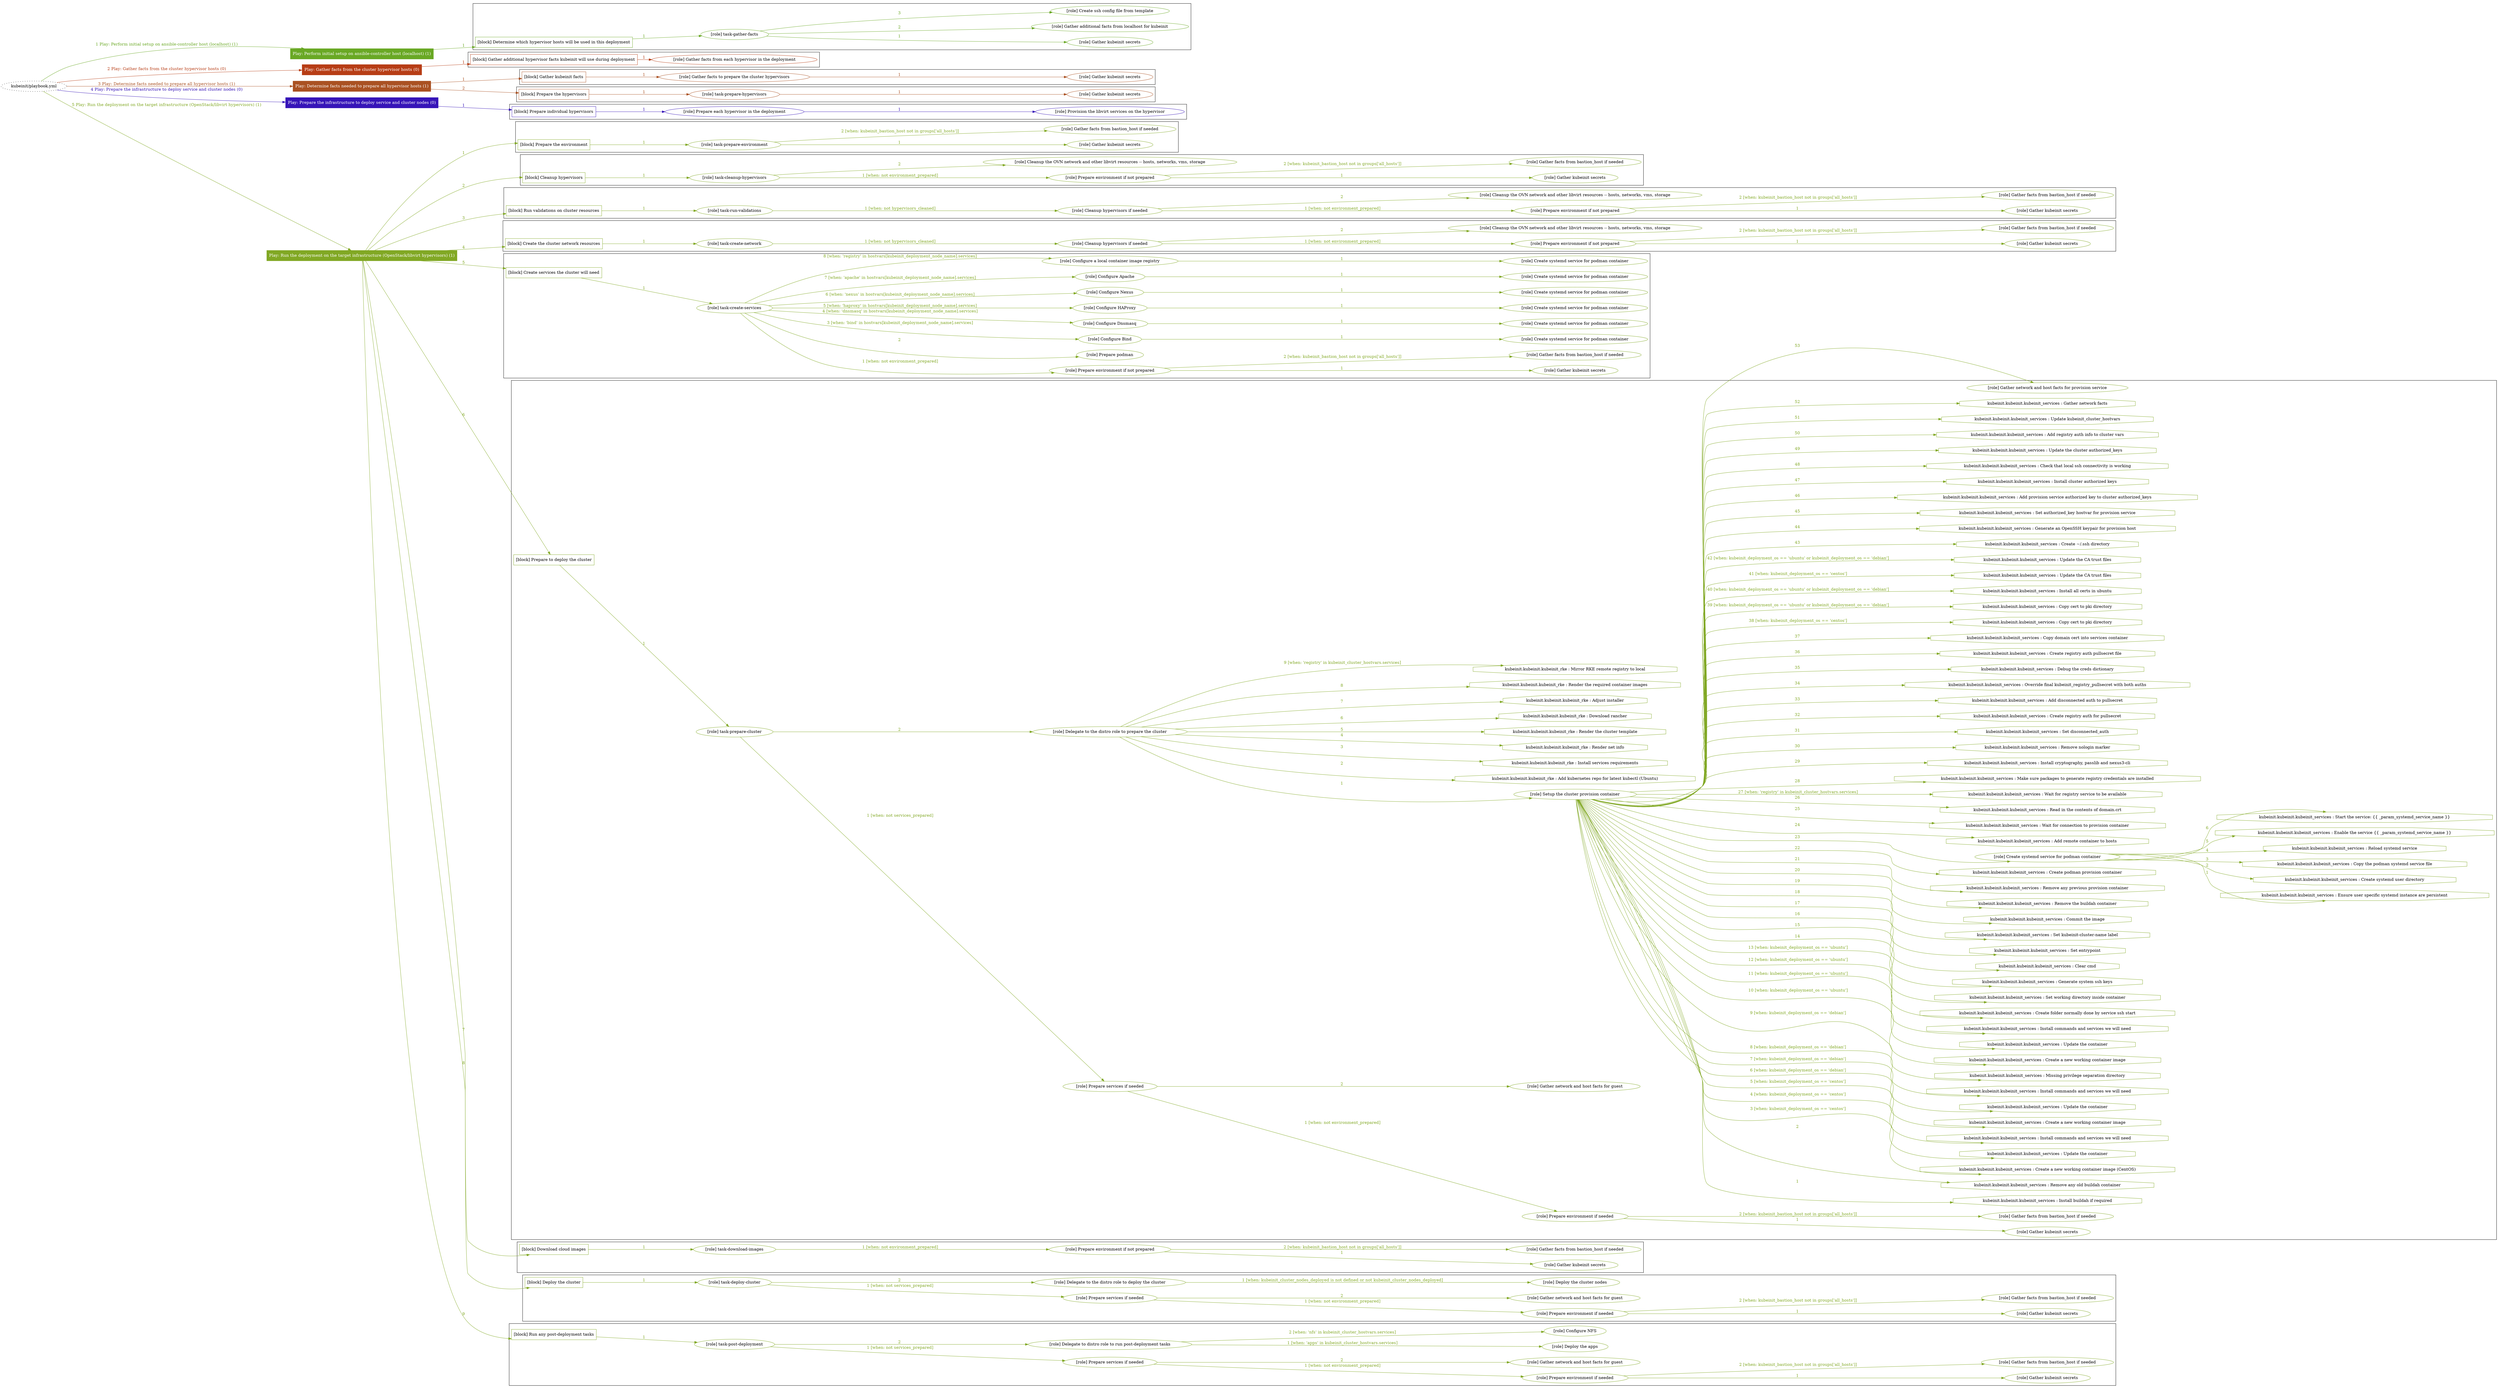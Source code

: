 digraph {
	graph [concentrate=true ordering=in rankdir=LR ratio=fill]
	edge [esep=5 sep=10]
	"kubeinit/playbook.yml" [URL="/home/runner/work/kubeinit/kubeinit/kubeinit/playbook.yml" id=playbook_0e71ecd9 style=dotted]
	"kubeinit/playbook.yml" -> play_08769229 [label="1 Play: Perform initial setup on ansible-controller host (localhost) (1)" color="#69a824" fontcolor="#69a824" id=edge_play_08769229 labeltooltip="1 Play: Perform initial setup on ansible-controller host (localhost) (1)" tooltip="1 Play: Perform initial setup on ansible-controller host (localhost) (1)"]
	subgraph "Play: Perform initial setup on ansible-controller host (localhost) (1)" {
		play_08769229 [label="Play: Perform initial setup on ansible-controller host (localhost) (1)" URL="/home/runner/work/kubeinit/kubeinit/kubeinit/playbook.yml" color="#69a824" fontcolor="#ffffff" id=play_08769229 shape=box style=filled tooltip=localhost]
		play_08769229 -> block_6ce50325 [label=1 color="#69a824" fontcolor="#69a824" id=edge_block_6ce50325 labeltooltip=1 tooltip=1]
		subgraph cluster_block_6ce50325 {
			block_6ce50325 [label="[block] Determine which hypervisor hosts will be used in this deployment" URL="/home/runner/work/kubeinit/kubeinit/kubeinit/playbook.yml" color="#69a824" id=block_6ce50325 labeltooltip="Determine which hypervisor hosts will be used in this deployment" shape=box tooltip="Determine which hypervisor hosts will be used in this deployment"]
			block_6ce50325 -> role_578a08ff [label="1 " color="#69a824" fontcolor="#69a824" id=edge_role_578a08ff labeltooltip="1 " tooltip="1 "]
			subgraph "task-gather-facts" {
				role_578a08ff [label="[role] task-gather-facts" URL="/home/runner/work/kubeinit/kubeinit/kubeinit/playbook.yml" color="#69a824" id=role_578a08ff tooltip="task-gather-facts"]
				role_578a08ff -> role_e9751e01 [label="1 " color="#69a824" fontcolor="#69a824" id=edge_role_e9751e01 labeltooltip="1 " tooltip="1 "]
				subgraph "Gather kubeinit secrets" {
					role_e9751e01 [label="[role] Gather kubeinit secrets" URL="/home/runner/.ansible/collections/ansible_collections/kubeinit/kubeinit/roles/kubeinit_prepare/tasks/build_hypervisors_group.yml" color="#69a824" id=role_e9751e01 tooltip="Gather kubeinit secrets"]
				}
				role_578a08ff -> role_58466823 [label="2 " color="#69a824" fontcolor="#69a824" id=edge_role_58466823 labeltooltip="2 " tooltip="2 "]
				subgraph "Gather additional facts from localhost for kubeinit" {
					role_58466823 [label="[role] Gather additional facts from localhost for kubeinit" URL="/home/runner/.ansible/collections/ansible_collections/kubeinit/kubeinit/roles/kubeinit_prepare/tasks/build_hypervisors_group.yml" color="#69a824" id=role_58466823 tooltip="Gather additional facts from localhost for kubeinit"]
				}
				role_578a08ff -> role_074e6440 [label="3 " color="#69a824" fontcolor="#69a824" id=edge_role_074e6440 labeltooltip="3 " tooltip="3 "]
				subgraph "Create ssh config file from template" {
					role_074e6440 [label="[role] Create ssh config file from template" URL="/home/runner/.ansible/collections/ansible_collections/kubeinit/kubeinit/roles/kubeinit_prepare/tasks/build_hypervisors_group.yml" color="#69a824" id=role_074e6440 tooltip="Create ssh config file from template"]
				}
			}
		}
	}
	"kubeinit/playbook.yml" -> play_b4388f92 [label="2 Play: Gather facts from the cluster hypervisor hosts (0)" color="#b73d15" fontcolor="#b73d15" id=edge_play_b4388f92 labeltooltip="2 Play: Gather facts from the cluster hypervisor hosts (0)" tooltip="2 Play: Gather facts from the cluster hypervisor hosts (0)"]
	subgraph "Play: Gather facts from the cluster hypervisor hosts (0)" {
		play_b4388f92 [label="Play: Gather facts from the cluster hypervisor hosts (0)" URL="/home/runner/work/kubeinit/kubeinit/kubeinit/playbook.yml" color="#b73d15" fontcolor="#ffffff" id=play_b4388f92 shape=box style=filled tooltip="Play: Gather facts from the cluster hypervisor hosts (0)"]
		play_b4388f92 -> block_96388234 [label=1 color="#b73d15" fontcolor="#b73d15" id=edge_block_96388234 labeltooltip=1 tooltip=1]
		subgraph cluster_block_96388234 {
			block_96388234 [label="[block] Gather additional hypervisor facts kubeinit will use during deployment" URL="/home/runner/work/kubeinit/kubeinit/kubeinit/playbook.yml" color="#b73d15" id=block_96388234 labeltooltip="Gather additional hypervisor facts kubeinit will use during deployment" shape=box tooltip="Gather additional hypervisor facts kubeinit will use during deployment"]
			block_96388234 -> role_55bfc99a [label="1 " color="#b73d15" fontcolor="#b73d15" id=edge_role_55bfc99a labeltooltip="1 " tooltip="1 "]
			subgraph "Gather facts from each hypervisor in the deployment" {
				role_55bfc99a [label="[role] Gather facts from each hypervisor in the deployment" URL="/home/runner/work/kubeinit/kubeinit/kubeinit/playbook.yml" color="#b73d15" id=role_55bfc99a tooltip="Gather facts from each hypervisor in the deployment"]
			}
		}
	}
	"kubeinit/playbook.yml" -> play_65a6b263 [label="3 Play: Determine facts needed to prepare all hypervisor hosts (1)" color="#aa5122" fontcolor="#aa5122" id=edge_play_65a6b263 labeltooltip="3 Play: Determine facts needed to prepare all hypervisor hosts (1)" tooltip="3 Play: Determine facts needed to prepare all hypervisor hosts (1)"]
	subgraph "Play: Determine facts needed to prepare all hypervisor hosts (1)" {
		play_65a6b263 [label="Play: Determine facts needed to prepare all hypervisor hosts (1)" URL="/home/runner/work/kubeinit/kubeinit/kubeinit/playbook.yml" color="#aa5122" fontcolor="#ffffff" id=play_65a6b263 shape=box style=filled tooltip=localhost]
		play_65a6b263 -> block_66e7cc6f [label=1 color="#aa5122" fontcolor="#aa5122" id=edge_block_66e7cc6f labeltooltip=1 tooltip=1]
		subgraph cluster_block_66e7cc6f {
			block_66e7cc6f [label="[block] Gather kubeinit facts" URL="/home/runner/work/kubeinit/kubeinit/kubeinit/playbook.yml" color="#aa5122" id=block_66e7cc6f labeltooltip="Gather kubeinit facts" shape=box tooltip="Gather kubeinit facts"]
			block_66e7cc6f -> role_e1484b23 [label="1 " color="#aa5122" fontcolor="#aa5122" id=edge_role_e1484b23 labeltooltip="1 " tooltip="1 "]
			subgraph "Gather facts to prepare the cluster hypervisors" {
				role_e1484b23 [label="[role] Gather facts to prepare the cluster hypervisors" URL="/home/runner/work/kubeinit/kubeinit/kubeinit/playbook.yml" color="#aa5122" id=role_e1484b23 tooltip="Gather facts to prepare the cluster hypervisors"]
				role_e1484b23 -> role_2d25bdf2 [label="1 " color="#aa5122" fontcolor="#aa5122" id=edge_role_2d25bdf2 labeltooltip="1 " tooltip="1 "]
				subgraph "Gather kubeinit secrets" {
					role_2d25bdf2 [label="[role] Gather kubeinit secrets" URL="/home/runner/.ansible/collections/ansible_collections/kubeinit/kubeinit/roles/kubeinit_prepare/tasks/gather_kubeinit_facts.yml" color="#aa5122" id=role_2d25bdf2 tooltip="Gather kubeinit secrets"]
				}
			}
		}
		play_65a6b263 -> block_de7fc463 [label=2 color="#aa5122" fontcolor="#aa5122" id=edge_block_de7fc463 labeltooltip=2 tooltip=2]
		subgraph cluster_block_de7fc463 {
			block_de7fc463 [label="[block] Prepare the hypervisors" URL="/home/runner/work/kubeinit/kubeinit/kubeinit/playbook.yml" color="#aa5122" id=block_de7fc463 labeltooltip="Prepare the hypervisors" shape=box tooltip="Prepare the hypervisors"]
			block_de7fc463 -> role_a8e1ac84 [label="1 " color="#aa5122" fontcolor="#aa5122" id=edge_role_a8e1ac84 labeltooltip="1 " tooltip="1 "]
			subgraph "task-prepare-hypervisors" {
				role_a8e1ac84 [label="[role] task-prepare-hypervisors" URL="/home/runner/work/kubeinit/kubeinit/kubeinit/playbook.yml" color="#aa5122" id=role_a8e1ac84 tooltip="task-prepare-hypervisors"]
				role_a8e1ac84 -> role_ac05e9b3 [label="1 " color="#aa5122" fontcolor="#aa5122" id=edge_role_ac05e9b3 labeltooltip="1 " tooltip="1 "]
				subgraph "Gather kubeinit secrets" {
					role_ac05e9b3 [label="[role] Gather kubeinit secrets" URL="/home/runner/.ansible/collections/ansible_collections/kubeinit/kubeinit/roles/kubeinit_prepare/tasks/gather_kubeinit_facts.yml" color="#aa5122" id=role_ac05e9b3 tooltip="Gather kubeinit secrets"]
				}
			}
		}
	}
	"kubeinit/playbook.yml" -> play_b4e67a6a [label="4 Play: Prepare the infrastructure to deploy service and cluster nodes (0)" color="#3614b8" fontcolor="#3614b8" id=edge_play_b4e67a6a labeltooltip="4 Play: Prepare the infrastructure to deploy service and cluster nodes (0)" tooltip="4 Play: Prepare the infrastructure to deploy service and cluster nodes (0)"]
	subgraph "Play: Prepare the infrastructure to deploy service and cluster nodes (0)" {
		play_b4e67a6a [label="Play: Prepare the infrastructure to deploy service and cluster nodes (0)" URL="/home/runner/work/kubeinit/kubeinit/kubeinit/playbook.yml" color="#3614b8" fontcolor="#ffffff" id=play_b4e67a6a shape=box style=filled tooltip="Play: Prepare the infrastructure to deploy service and cluster nodes (0)"]
		play_b4e67a6a -> block_4e71d15b [label=1 color="#3614b8" fontcolor="#3614b8" id=edge_block_4e71d15b labeltooltip=1 tooltip=1]
		subgraph cluster_block_4e71d15b {
			block_4e71d15b [label="[block] Prepare individual hypervisors" URL="/home/runner/work/kubeinit/kubeinit/kubeinit/playbook.yml" color="#3614b8" id=block_4e71d15b labeltooltip="Prepare individual hypervisors" shape=box tooltip="Prepare individual hypervisors"]
			block_4e71d15b -> role_89b61c70 [label="1 " color="#3614b8" fontcolor="#3614b8" id=edge_role_89b61c70 labeltooltip="1 " tooltip="1 "]
			subgraph "Prepare each hypervisor in the deployment" {
				role_89b61c70 [label="[role] Prepare each hypervisor in the deployment" URL="/home/runner/work/kubeinit/kubeinit/kubeinit/playbook.yml" color="#3614b8" id=role_89b61c70 tooltip="Prepare each hypervisor in the deployment"]
				role_89b61c70 -> role_c2f8327c [label="1 " color="#3614b8" fontcolor="#3614b8" id=edge_role_c2f8327c labeltooltip="1 " tooltip="1 "]
				subgraph "Provision the libvirt services on the hypervisor" {
					role_c2f8327c [label="[role] Provision the libvirt services on the hypervisor" URL="/home/runner/.ansible/collections/ansible_collections/kubeinit/kubeinit/roles/kubeinit_prepare/tasks/prepare_hypervisor.yml" color="#3614b8" id=role_c2f8327c tooltip="Provision the libvirt services on the hypervisor"]
				}
			}
		}
	}
	"kubeinit/playbook.yml" -> play_e3f164c2 [label="5 Play: Run the deployment on the target infrastructure (OpenStack/libvirt hypervisors) (1)" color="#81a824" fontcolor="#81a824" id=edge_play_e3f164c2 labeltooltip="5 Play: Run the deployment on the target infrastructure (OpenStack/libvirt hypervisors) (1)" tooltip="5 Play: Run the deployment on the target infrastructure (OpenStack/libvirt hypervisors) (1)"]
	subgraph "Play: Run the deployment on the target infrastructure (OpenStack/libvirt hypervisors) (1)" {
		play_e3f164c2 [label="Play: Run the deployment on the target infrastructure (OpenStack/libvirt hypervisors) (1)" URL="/home/runner/work/kubeinit/kubeinit/kubeinit/playbook.yml" color="#81a824" fontcolor="#ffffff" id=play_e3f164c2 shape=box style=filled tooltip=localhost]
		play_e3f164c2 -> block_bc36ddb5 [label=1 color="#81a824" fontcolor="#81a824" id=edge_block_bc36ddb5 labeltooltip=1 tooltip=1]
		subgraph cluster_block_bc36ddb5 {
			block_bc36ddb5 [label="[block] Prepare the environment" URL="/home/runner/work/kubeinit/kubeinit/kubeinit/playbook.yml" color="#81a824" id=block_bc36ddb5 labeltooltip="Prepare the environment" shape=box tooltip="Prepare the environment"]
			block_bc36ddb5 -> role_55d08382 [label="1 " color="#81a824" fontcolor="#81a824" id=edge_role_55d08382 labeltooltip="1 " tooltip="1 "]
			subgraph "task-prepare-environment" {
				role_55d08382 [label="[role] task-prepare-environment" URL="/home/runner/work/kubeinit/kubeinit/kubeinit/playbook.yml" color="#81a824" id=role_55d08382 tooltip="task-prepare-environment"]
				role_55d08382 -> role_b5cca8a6 [label="1 " color="#81a824" fontcolor="#81a824" id=edge_role_b5cca8a6 labeltooltip="1 " tooltip="1 "]
				subgraph "Gather kubeinit secrets" {
					role_b5cca8a6 [label="[role] Gather kubeinit secrets" URL="/home/runner/.ansible/collections/ansible_collections/kubeinit/kubeinit/roles/kubeinit_prepare/tasks/gather_kubeinit_facts.yml" color="#81a824" id=role_b5cca8a6 tooltip="Gather kubeinit secrets"]
				}
				role_55d08382 -> role_6d73aaec [label="2 [when: kubeinit_bastion_host not in groups['all_hosts']]" color="#81a824" fontcolor="#81a824" id=edge_role_6d73aaec labeltooltip="2 [when: kubeinit_bastion_host not in groups['all_hosts']]" tooltip="2 [when: kubeinit_bastion_host not in groups['all_hosts']]"]
				subgraph "Gather facts from bastion_host if needed" {
					role_6d73aaec [label="[role] Gather facts from bastion_host if needed" URL="/home/runner/.ansible/collections/ansible_collections/kubeinit/kubeinit/roles/kubeinit_prepare/tasks/main.yml" color="#81a824" id=role_6d73aaec tooltip="Gather facts from bastion_host if needed"]
				}
			}
		}
		play_e3f164c2 -> block_66a0bbda [label=2 color="#81a824" fontcolor="#81a824" id=edge_block_66a0bbda labeltooltip=2 tooltip=2]
		subgraph cluster_block_66a0bbda {
			block_66a0bbda [label="[block] Cleanup hypervisors" URL="/home/runner/work/kubeinit/kubeinit/kubeinit/playbook.yml" color="#81a824" id=block_66a0bbda labeltooltip="Cleanup hypervisors" shape=box tooltip="Cleanup hypervisors"]
			block_66a0bbda -> role_219889d9 [label="1 " color="#81a824" fontcolor="#81a824" id=edge_role_219889d9 labeltooltip="1 " tooltip="1 "]
			subgraph "task-cleanup-hypervisors" {
				role_219889d9 [label="[role] task-cleanup-hypervisors" URL="/home/runner/work/kubeinit/kubeinit/kubeinit/playbook.yml" color="#81a824" id=role_219889d9 tooltip="task-cleanup-hypervisors"]
				role_219889d9 -> role_0c3ea250 [label="1 [when: not environment_prepared]" color="#81a824" fontcolor="#81a824" id=edge_role_0c3ea250 labeltooltip="1 [when: not environment_prepared]" tooltip="1 [when: not environment_prepared]"]
				subgraph "Prepare environment if not prepared" {
					role_0c3ea250 [label="[role] Prepare environment if not prepared" URL="/home/runner/.ansible/collections/ansible_collections/kubeinit/kubeinit/roles/kubeinit_libvirt/tasks/cleanup_hypervisors.yml" color="#81a824" id=role_0c3ea250 tooltip="Prepare environment if not prepared"]
					role_0c3ea250 -> role_e381ae2b [label="1 " color="#81a824" fontcolor="#81a824" id=edge_role_e381ae2b labeltooltip="1 " tooltip="1 "]
					subgraph "Gather kubeinit secrets" {
						role_e381ae2b [label="[role] Gather kubeinit secrets" URL="/home/runner/.ansible/collections/ansible_collections/kubeinit/kubeinit/roles/kubeinit_prepare/tasks/gather_kubeinit_facts.yml" color="#81a824" id=role_e381ae2b tooltip="Gather kubeinit secrets"]
					}
					role_0c3ea250 -> role_ae1be2f7 [label="2 [when: kubeinit_bastion_host not in groups['all_hosts']]" color="#81a824" fontcolor="#81a824" id=edge_role_ae1be2f7 labeltooltip="2 [when: kubeinit_bastion_host not in groups['all_hosts']]" tooltip="2 [when: kubeinit_bastion_host not in groups['all_hosts']]"]
					subgraph "Gather facts from bastion_host if needed" {
						role_ae1be2f7 [label="[role] Gather facts from bastion_host if needed" URL="/home/runner/.ansible/collections/ansible_collections/kubeinit/kubeinit/roles/kubeinit_prepare/tasks/main.yml" color="#81a824" id=role_ae1be2f7 tooltip="Gather facts from bastion_host if needed"]
					}
				}
				role_219889d9 -> role_38af995a [label="2 " color="#81a824" fontcolor="#81a824" id=edge_role_38af995a labeltooltip="2 " tooltip="2 "]
				subgraph "Cleanup the OVN network and other libvirt resources -- hosts, networks, vms, storage" {
					role_38af995a [label="[role] Cleanup the OVN network and other libvirt resources -- hosts, networks, vms, storage" URL="/home/runner/.ansible/collections/ansible_collections/kubeinit/kubeinit/roles/kubeinit_libvirt/tasks/cleanup_hypervisors.yml" color="#81a824" id=role_38af995a tooltip="Cleanup the OVN network and other libvirt resources -- hosts, networks, vms, storage"]
				}
			}
		}
		play_e3f164c2 -> block_42e4e4fc [label=3 color="#81a824" fontcolor="#81a824" id=edge_block_42e4e4fc labeltooltip=3 tooltip=3]
		subgraph cluster_block_42e4e4fc {
			block_42e4e4fc [label="[block] Run validations on cluster resources" URL="/home/runner/work/kubeinit/kubeinit/kubeinit/playbook.yml" color="#81a824" id=block_42e4e4fc labeltooltip="Run validations on cluster resources" shape=box tooltip="Run validations on cluster resources"]
			block_42e4e4fc -> role_940ee94a [label="1 " color="#81a824" fontcolor="#81a824" id=edge_role_940ee94a labeltooltip="1 " tooltip="1 "]
			subgraph "task-run-validations" {
				role_940ee94a [label="[role] task-run-validations" URL="/home/runner/work/kubeinit/kubeinit/kubeinit/playbook.yml" color="#81a824" id=role_940ee94a tooltip="task-run-validations"]
				role_940ee94a -> role_c74d6ada [label="1 [when: not hypervisors_cleaned]" color="#81a824" fontcolor="#81a824" id=edge_role_c74d6ada labeltooltip="1 [when: not hypervisors_cleaned]" tooltip="1 [when: not hypervisors_cleaned]"]
				subgraph "Cleanup hypervisors if needed" {
					role_c74d6ada [label="[role] Cleanup hypervisors if needed" URL="/home/runner/.ansible/collections/ansible_collections/kubeinit/kubeinit/roles/kubeinit_validations/tasks/main.yml" color="#81a824" id=role_c74d6ada tooltip="Cleanup hypervisors if needed"]
					role_c74d6ada -> role_e1390a0e [label="1 [when: not environment_prepared]" color="#81a824" fontcolor="#81a824" id=edge_role_e1390a0e labeltooltip="1 [when: not environment_prepared]" tooltip="1 [when: not environment_prepared]"]
					subgraph "Prepare environment if not prepared" {
						role_e1390a0e [label="[role] Prepare environment if not prepared" URL="/home/runner/.ansible/collections/ansible_collections/kubeinit/kubeinit/roles/kubeinit_libvirt/tasks/cleanup_hypervisors.yml" color="#81a824" id=role_e1390a0e tooltip="Prepare environment if not prepared"]
						role_e1390a0e -> role_1f1f1b57 [label="1 " color="#81a824" fontcolor="#81a824" id=edge_role_1f1f1b57 labeltooltip="1 " tooltip="1 "]
						subgraph "Gather kubeinit secrets" {
							role_1f1f1b57 [label="[role] Gather kubeinit secrets" URL="/home/runner/.ansible/collections/ansible_collections/kubeinit/kubeinit/roles/kubeinit_prepare/tasks/gather_kubeinit_facts.yml" color="#81a824" id=role_1f1f1b57 tooltip="Gather kubeinit secrets"]
						}
						role_e1390a0e -> role_5479c842 [label="2 [when: kubeinit_bastion_host not in groups['all_hosts']]" color="#81a824" fontcolor="#81a824" id=edge_role_5479c842 labeltooltip="2 [when: kubeinit_bastion_host not in groups['all_hosts']]" tooltip="2 [when: kubeinit_bastion_host not in groups['all_hosts']]"]
						subgraph "Gather facts from bastion_host if needed" {
							role_5479c842 [label="[role] Gather facts from bastion_host if needed" URL="/home/runner/.ansible/collections/ansible_collections/kubeinit/kubeinit/roles/kubeinit_prepare/tasks/main.yml" color="#81a824" id=role_5479c842 tooltip="Gather facts from bastion_host if needed"]
						}
					}
					role_c74d6ada -> role_1efd0fd2 [label="2 " color="#81a824" fontcolor="#81a824" id=edge_role_1efd0fd2 labeltooltip="2 " tooltip="2 "]
					subgraph "Cleanup the OVN network and other libvirt resources -- hosts, networks, vms, storage" {
						role_1efd0fd2 [label="[role] Cleanup the OVN network and other libvirt resources -- hosts, networks, vms, storage" URL="/home/runner/.ansible/collections/ansible_collections/kubeinit/kubeinit/roles/kubeinit_libvirt/tasks/cleanup_hypervisors.yml" color="#81a824" id=role_1efd0fd2 tooltip="Cleanup the OVN network and other libvirt resources -- hosts, networks, vms, storage"]
					}
				}
			}
		}
		play_e3f164c2 -> block_c498ab3b [label=4 color="#81a824" fontcolor="#81a824" id=edge_block_c498ab3b labeltooltip=4 tooltip=4]
		subgraph cluster_block_c498ab3b {
			block_c498ab3b [label="[block] Create the cluster network resources" URL="/home/runner/work/kubeinit/kubeinit/kubeinit/playbook.yml" color="#81a824" id=block_c498ab3b labeltooltip="Create the cluster network resources" shape=box tooltip="Create the cluster network resources"]
			block_c498ab3b -> role_fb47e378 [label="1 " color="#81a824" fontcolor="#81a824" id=edge_role_fb47e378 labeltooltip="1 " tooltip="1 "]
			subgraph "task-create-network" {
				role_fb47e378 [label="[role] task-create-network" URL="/home/runner/work/kubeinit/kubeinit/kubeinit/playbook.yml" color="#81a824" id=role_fb47e378 tooltip="task-create-network"]
				role_fb47e378 -> role_3589f24b [label="1 [when: not hypervisors_cleaned]" color="#81a824" fontcolor="#81a824" id=edge_role_3589f24b labeltooltip="1 [when: not hypervisors_cleaned]" tooltip="1 [when: not hypervisors_cleaned]"]
				subgraph "Cleanup hypervisors if needed" {
					role_3589f24b [label="[role] Cleanup hypervisors if needed" URL="/home/runner/.ansible/collections/ansible_collections/kubeinit/kubeinit/roles/kubeinit_libvirt/tasks/create_network.yml" color="#81a824" id=role_3589f24b tooltip="Cleanup hypervisors if needed"]
					role_3589f24b -> role_bc4f07b5 [label="1 [when: not environment_prepared]" color="#81a824" fontcolor="#81a824" id=edge_role_bc4f07b5 labeltooltip="1 [when: not environment_prepared]" tooltip="1 [when: not environment_prepared]"]
					subgraph "Prepare environment if not prepared" {
						role_bc4f07b5 [label="[role] Prepare environment if not prepared" URL="/home/runner/.ansible/collections/ansible_collections/kubeinit/kubeinit/roles/kubeinit_libvirt/tasks/cleanup_hypervisors.yml" color="#81a824" id=role_bc4f07b5 tooltip="Prepare environment if not prepared"]
						role_bc4f07b5 -> role_98542bb9 [label="1 " color="#81a824" fontcolor="#81a824" id=edge_role_98542bb9 labeltooltip="1 " tooltip="1 "]
						subgraph "Gather kubeinit secrets" {
							role_98542bb9 [label="[role] Gather kubeinit secrets" URL="/home/runner/.ansible/collections/ansible_collections/kubeinit/kubeinit/roles/kubeinit_prepare/tasks/gather_kubeinit_facts.yml" color="#81a824" id=role_98542bb9 tooltip="Gather kubeinit secrets"]
						}
						role_bc4f07b5 -> role_13e09099 [label="2 [when: kubeinit_bastion_host not in groups['all_hosts']]" color="#81a824" fontcolor="#81a824" id=edge_role_13e09099 labeltooltip="2 [when: kubeinit_bastion_host not in groups['all_hosts']]" tooltip="2 [when: kubeinit_bastion_host not in groups['all_hosts']]"]
						subgraph "Gather facts from bastion_host if needed" {
							role_13e09099 [label="[role] Gather facts from bastion_host if needed" URL="/home/runner/.ansible/collections/ansible_collections/kubeinit/kubeinit/roles/kubeinit_prepare/tasks/main.yml" color="#81a824" id=role_13e09099 tooltip="Gather facts from bastion_host if needed"]
						}
					}
					role_3589f24b -> role_cc37d015 [label="2 " color="#81a824" fontcolor="#81a824" id=edge_role_cc37d015 labeltooltip="2 " tooltip="2 "]
					subgraph "Cleanup the OVN network and other libvirt resources -- hosts, networks, vms, storage" {
						role_cc37d015 [label="[role] Cleanup the OVN network and other libvirt resources -- hosts, networks, vms, storage" URL="/home/runner/.ansible/collections/ansible_collections/kubeinit/kubeinit/roles/kubeinit_libvirt/tasks/cleanup_hypervisors.yml" color="#81a824" id=role_cc37d015 tooltip="Cleanup the OVN network and other libvirt resources -- hosts, networks, vms, storage"]
					}
				}
			}
		}
		play_e3f164c2 -> block_8b46b80b [label=5 color="#81a824" fontcolor="#81a824" id=edge_block_8b46b80b labeltooltip=5 tooltip=5]
		subgraph cluster_block_8b46b80b {
			block_8b46b80b [label="[block] Create services the cluster will need" URL="/home/runner/work/kubeinit/kubeinit/kubeinit/playbook.yml" color="#81a824" id=block_8b46b80b labeltooltip="Create services the cluster will need" shape=box tooltip="Create services the cluster will need"]
			block_8b46b80b -> role_6b14df24 [label="1 " color="#81a824" fontcolor="#81a824" id=edge_role_6b14df24 labeltooltip="1 " tooltip="1 "]
			subgraph "task-create-services" {
				role_6b14df24 [label="[role] task-create-services" URL="/home/runner/work/kubeinit/kubeinit/kubeinit/playbook.yml" color="#81a824" id=role_6b14df24 tooltip="task-create-services"]
				role_6b14df24 -> role_d08586ec [label="1 [when: not environment_prepared]" color="#81a824" fontcolor="#81a824" id=edge_role_d08586ec labeltooltip="1 [when: not environment_prepared]" tooltip="1 [when: not environment_prepared]"]
				subgraph "Prepare environment if not prepared" {
					role_d08586ec [label="[role] Prepare environment if not prepared" URL="/home/runner/.ansible/collections/ansible_collections/kubeinit/kubeinit/roles/kubeinit_services/tasks/main.yml" color="#81a824" id=role_d08586ec tooltip="Prepare environment if not prepared"]
					role_d08586ec -> role_37adb78e [label="1 " color="#81a824" fontcolor="#81a824" id=edge_role_37adb78e labeltooltip="1 " tooltip="1 "]
					subgraph "Gather kubeinit secrets" {
						role_37adb78e [label="[role] Gather kubeinit secrets" URL="/home/runner/.ansible/collections/ansible_collections/kubeinit/kubeinit/roles/kubeinit_prepare/tasks/gather_kubeinit_facts.yml" color="#81a824" id=role_37adb78e tooltip="Gather kubeinit secrets"]
					}
					role_d08586ec -> role_bc768270 [label="2 [when: kubeinit_bastion_host not in groups['all_hosts']]" color="#81a824" fontcolor="#81a824" id=edge_role_bc768270 labeltooltip="2 [when: kubeinit_bastion_host not in groups['all_hosts']]" tooltip="2 [when: kubeinit_bastion_host not in groups['all_hosts']]"]
					subgraph "Gather facts from bastion_host if needed" {
						role_bc768270 [label="[role] Gather facts from bastion_host if needed" URL="/home/runner/.ansible/collections/ansible_collections/kubeinit/kubeinit/roles/kubeinit_prepare/tasks/main.yml" color="#81a824" id=role_bc768270 tooltip="Gather facts from bastion_host if needed"]
					}
				}
				role_6b14df24 -> role_958540f7 [label="2 " color="#81a824" fontcolor="#81a824" id=edge_role_958540f7 labeltooltip="2 " tooltip="2 "]
				subgraph "Prepare podman" {
					role_958540f7 [label="[role] Prepare podman" URL="/home/runner/.ansible/collections/ansible_collections/kubeinit/kubeinit/roles/kubeinit_services/tasks/00_create_service_pod.yml" color="#81a824" id=role_958540f7 tooltip="Prepare podman"]
				}
				role_6b14df24 -> role_a98b33e1 [label="3 [when: 'bind' in hostvars[kubeinit_deployment_node_name].services]" color="#81a824" fontcolor="#81a824" id=edge_role_a98b33e1 labeltooltip="3 [when: 'bind' in hostvars[kubeinit_deployment_node_name].services]" tooltip="3 [when: 'bind' in hostvars[kubeinit_deployment_node_name].services]"]
				subgraph "Configure Bind" {
					role_a98b33e1 [label="[role] Configure Bind" URL="/home/runner/.ansible/collections/ansible_collections/kubeinit/kubeinit/roles/kubeinit_services/tasks/start_services_containers.yml" color="#81a824" id=role_a98b33e1 tooltip="Configure Bind"]
					role_a98b33e1 -> role_737f7085 [label="1 " color="#81a824" fontcolor="#81a824" id=edge_role_737f7085 labeltooltip="1 " tooltip="1 "]
					subgraph "Create systemd service for podman container" {
						role_737f7085 [label="[role] Create systemd service for podman container" URL="/home/runner/.ansible/collections/ansible_collections/kubeinit/kubeinit/roles/kubeinit_bind/tasks/main.yml" color="#81a824" id=role_737f7085 tooltip="Create systemd service for podman container"]
					}
				}
				role_6b14df24 -> role_2709d767 [label="4 [when: 'dnsmasq' in hostvars[kubeinit_deployment_node_name].services]" color="#81a824" fontcolor="#81a824" id=edge_role_2709d767 labeltooltip="4 [when: 'dnsmasq' in hostvars[kubeinit_deployment_node_name].services]" tooltip="4 [when: 'dnsmasq' in hostvars[kubeinit_deployment_node_name].services]"]
				subgraph "Configure Dnsmasq" {
					role_2709d767 [label="[role] Configure Dnsmasq" URL="/home/runner/.ansible/collections/ansible_collections/kubeinit/kubeinit/roles/kubeinit_services/tasks/start_services_containers.yml" color="#81a824" id=role_2709d767 tooltip="Configure Dnsmasq"]
					role_2709d767 -> role_f5c9e591 [label="1 " color="#81a824" fontcolor="#81a824" id=edge_role_f5c9e591 labeltooltip="1 " tooltip="1 "]
					subgraph "Create systemd service for podman container" {
						role_f5c9e591 [label="[role] Create systemd service for podman container" URL="/home/runner/.ansible/collections/ansible_collections/kubeinit/kubeinit/roles/kubeinit_dnsmasq/tasks/main.yml" color="#81a824" id=role_f5c9e591 tooltip="Create systemd service for podman container"]
					}
				}
				role_6b14df24 -> role_054e0647 [label="5 [when: 'haproxy' in hostvars[kubeinit_deployment_node_name].services]" color="#81a824" fontcolor="#81a824" id=edge_role_054e0647 labeltooltip="5 [when: 'haproxy' in hostvars[kubeinit_deployment_node_name].services]" tooltip="5 [when: 'haproxy' in hostvars[kubeinit_deployment_node_name].services]"]
				subgraph "Configure HAProxy" {
					role_054e0647 [label="[role] Configure HAProxy" URL="/home/runner/.ansible/collections/ansible_collections/kubeinit/kubeinit/roles/kubeinit_services/tasks/start_services_containers.yml" color="#81a824" id=role_054e0647 tooltip="Configure HAProxy"]
					role_054e0647 -> role_b74530dd [label="1 " color="#81a824" fontcolor="#81a824" id=edge_role_b74530dd labeltooltip="1 " tooltip="1 "]
					subgraph "Create systemd service for podman container" {
						role_b74530dd [label="[role] Create systemd service for podman container" URL="/home/runner/.ansible/collections/ansible_collections/kubeinit/kubeinit/roles/kubeinit_haproxy/tasks/main.yml" color="#81a824" id=role_b74530dd tooltip="Create systemd service for podman container"]
					}
				}
				role_6b14df24 -> role_3483fb92 [label="6 [when: 'nexus' in hostvars[kubeinit_deployment_node_name].services]" color="#81a824" fontcolor="#81a824" id=edge_role_3483fb92 labeltooltip="6 [when: 'nexus' in hostvars[kubeinit_deployment_node_name].services]" tooltip="6 [when: 'nexus' in hostvars[kubeinit_deployment_node_name].services]"]
				subgraph "Configure Nexus" {
					role_3483fb92 [label="[role] Configure Nexus" URL="/home/runner/.ansible/collections/ansible_collections/kubeinit/kubeinit/roles/kubeinit_services/tasks/start_services_containers.yml" color="#81a824" id=role_3483fb92 tooltip="Configure Nexus"]
					role_3483fb92 -> role_22884f61 [label="1 " color="#81a824" fontcolor="#81a824" id=edge_role_22884f61 labeltooltip="1 " tooltip="1 "]
					subgraph "Create systemd service for podman container" {
						role_22884f61 [label="[role] Create systemd service for podman container" URL="/home/runner/.ansible/collections/ansible_collections/kubeinit/kubeinit/roles/kubeinit_nexus/tasks/main.yml" color="#81a824" id=role_22884f61 tooltip="Create systemd service for podman container"]
					}
				}
				role_6b14df24 -> role_a7bd1be4 [label="7 [when: 'apache' in hostvars[kubeinit_deployment_node_name].services]" color="#81a824" fontcolor="#81a824" id=edge_role_a7bd1be4 labeltooltip="7 [when: 'apache' in hostvars[kubeinit_deployment_node_name].services]" tooltip="7 [when: 'apache' in hostvars[kubeinit_deployment_node_name].services]"]
				subgraph "Configure Apache" {
					role_a7bd1be4 [label="[role] Configure Apache" URL="/home/runner/.ansible/collections/ansible_collections/kubeinit/kubeinit/roles/kubeinit_services/tasks/start_services_containers.yml" color="#81a824" id=role_a7bd1be4 tooltip="Configure Apache"]
					role_a7bd1be4 -> role_f24abed9 [label="1 " color="#81a824" fontcolor="#81a824" id=edge_role_f24abed9 labeltooltip="1 " tooltip="1 "]
					subgraph "Create systemd service for podman container" {
						role_f24abed9 [label="[role] Create systemd service for podman container" URL="/home/runner/.ansible/collections/ansible_collections/kubeinit/kubeinit/roles/kubeinit_apache/tasks/main.yml" color="#81a824" id=role_f24abed9 tooltip="Create systemd service for podman container"]
					}
				}
				role_6b14df24 -> role_3d8c43df [label="8 [when: 'registry' in hostvars[kubeinit_deployment_node_name].services]" color="#81a824" fontcolor="#81a824" id=edge_role_3d8c43df labeltooltip="8 [when: 'registry' in hostvars[kubeinit_deployment_node_name].services]" tooltip="8 [when: 'registry' in hostvars[kubeinit_deployment_node_name].services]"]
				subgraph "Configure a local container image registry" {
					role_3d8c43df [label="[role] Configure a local container image registry" URL="/home/runner/.ansible/collections/ansible_collections/kubeinit/kubeinit/roles/kubeinit_services/tasks/start_services_containers.yml" color="#81a824" id=role_3d8c43df tooltip="Configure a local container image registry"]
					role_3d8c43df -> role_613f7e8d [label="1 " color="#81a824" fontcolor="#81a824" id=edge_role_613f7e8d labeltooltip="1 " tooltip="1 "]
					subgraph "Create systemd service for podman container" {
						role_613f7e8d [label="[role] Create systemd service for podman container" URL="/home/runner/.ansible/collections/ansible_collections/kubeinit/kubeinit/roles/kubeinit_registry/tasks/main.yml" color="#81a824" id=role_613f7e8d tooltip="Create systemd service for podman container"]
					}
				}
			}
		}
		play_e3f164c2 -> block_f0bbdb01 [label=6 color="#81a824" fontcolor="#81a824" id=edge_block_f0bbdb01 labeltooltip=6 tooltip=6]
		subgraph cluster_block_f0bbdb01 {
			block_f0bbdb01 [label="[block] Prepare to deploy the cluster" URL="/home/runner/work/kubeinit/kubeinit/kubeinit/playbook.yml" color="#81a824" id=block_f0bbdb01 labeltooltip="Prepare to deploy the cluster" shape=box tooltip="Prepare to deploy the cluster"]
			block_f0bbdb01 -> role_9c001e92 [label="1 " color="#81a824" fontcolor="#81a824" id=edge_role_9c001e92 labeltooltip="1 " tooltip="1 "]
			subgraph "task-prepare-cluster" {
				role_9c001e92 [label="[role] task-prepare-cluster" URL="/home/runner/work/kubeinit/kubeinit/kubeinit/playbook.yml" color="#81a824" id=role_9c001e92 tooltip="task-prepare-cluster"]
				role_9c001e92 -> role_391503fb [label="1 [when: not services_prepared]" color="#81a824" fontcolor="#81a824" id=edge_role_391503fb labeltooltip="1 [when: not services_prepared]" tooltip="1 [when: not services_prepared]"]
				subgraph "Prepare services if needed" {
					role_391503fb [label="[role] Prepare services if needed" URL="/home/runner/.ansible/collections/ansible_collections/kubeinit/kubeinit/roles/kubeinit_prepare/tasks/prepare_cluster.yml" color="#81a824" id=role_391503fb tooltip="Prepare services if needed"]
					role_391503fb -> role_d713d0c9 [label="1 [when: not environment_prepared]" color="#81a824" fontcolor="#81a824" id=edge_role_d713d0c9 labeltooltip="1 [when: not environment_prepared]" tooltip="1 [when: not environment_prepared]"]
					subgraph "Prepare environment if needed" {
						role_d713d0c9 [label="[role] Prepare environment if needed" URL="/home/runner/.ansible/collections/ansible_collections/kubeinit/kubeinit/roles/kubeinit_services/tasks/prepare_services.yml" color="#81a824" id=role_d713d0c9 tooltip="Prepare environment if needed"]
						role_d713d0c9 -> role_be7a9b29 [label="1 " color="#81a824" fontcolor="#81a824" id=edge_role_be7a9b29 labeltooltip="1 " tooltip="1 "]
						subgraph "Gather kubeinit secrets" {
							role_be7a9b29 [label="[role] Gather kubeinit secrets" URL="/home/runner/.ansible/collections/ansible_collections/kubeinit/kubeinit/roles/kubeinit_prepare/tasks/gather_kubeinit_facts.yml" color="#81a824" id=role_be7a9b29 tooltip="Gather kubeinit secrets"]
						}
						role_d713d0c9 -> role_48b54a97 [label="2 [when: kubeinit_bastion_host not in groups['all_hosts']]" color="#81a824" fontcolor="#81a824" id=edge_role_48b54a97 labeltooltip="2 [when: kubeinit_bastion_host not in groups['all_hosts']]" tooltip="2 [when: kubeinit_bastion_host not in groups['all_hosts']]"]
						subgraph "Gather facts from bastion_host if needed" {
							role_48b54a97 [label="[role] Gather facts from bastion_host if needed" URL="/home/runner/.ansible/collections/ansible_collections/kubeinit/kubeinit/roles/kubeinit_prepare/tasks/main.yml" color="#81a824" id=role_48b54a97 tooltip="Gather facts from bastion_host if needed"]
						}
					}
					role_391503fb -> role_d5765e8b [label="2 " color="#81a824" fontcolor="#81a824" id=edge_role_d5765e8b labeltooltip="2 " tooltip="2 "]
					subgraph "Gather network and host facts for guest" {
						role_d5765e8b [label="[role] Gather network and host facts for guest" URL="/home/runner/.ansible/collections/ansible_collections/kubeinit/kubeinit/roles/kubeinit_services/tasks/prepare_services.yml" color="#81a824" id=role_d5765e8b tooltip="Gather network and host facts for guest"]
					}
				}
				role_9c001e92 -> role_f8c13f9d [label="2 " color="#81a824" fontcolor="#81a824" id=edge_role_f8c13f9d labeltooltip="2 " tooltip="2 "]
				subgraph "Delegate to the distro role to prepare the cluster" {
					role_f8c13f9d [label="[role] Delegate to the distro role to prepare the cluster" URL="/home/runner/.ansible/collections/ansible_collections/kubeinit/kubeinit/roles/kubeinit_prepare/tasks/prepare_cluster.yml" color="#81a824" id=role_f8c13f9d tooltip="Delegate to the distro role to prepare the cluster"]
					role_f8c13f9d -> role_726b30a9 [label="1 " color="#81a824" fontcolor="#81a824" id=edge_role_726b30a9 labeltooltip="1 " tooltip="1 "]
					subgraph "Setup the cluster provision container" {
						role_726b30a9 [label="[role] Setup the cluster provision container" URL="/home/runner/.ansible/collections/ansible_collections/kubeinit/kubeinit/roles/kubeinit_rke/tasks/prepare_cluster.yml" color="#81a824" id=role_726b30a9 tooltip="Setup the cluster provision container"]
						task_2e17f683 [label="kubeinit.kubeinit.kubeinit_services : Install buildah if required" URL="/home/runner/.ansible/collections/ansible_collections/kubeinit/kubeinit/roles/kubeinit_services/tasks/create_provision_container.yml" color="#81a824" id=task_2e17f683 shape=octagon tooltip="kubeinit.kubeinit.kubeinit_services : Install buildah if required"]
						role_726b30a9 -> task_2e17f683 [label="1 " color="#81a824" fontcolor="#81a824" id=edge_task_2e17f683 labeltooltip="1 " tooltip="1 "]
						task_bf75194f [label="kubeinit.kubeinit.kubeinit_services : Remove any old buildah container" URL="/home/runner/.ansible/collections/ansible_collections/kubeinit/kubeinit/roles/kubeinit_services/tasks/create_provision_container.yml" color="#81a824" id=task_bf75194f shape=octagon tooltip="kubeinit.kubeinit.kubeinit_services : Remove any old buildah container"]
						role_726b30a9 -> task_bf75194f [label="2 " color="#81a824" fontcolor="#81a824" id=edge_task_bf75194f labeltooltip="2 " tooltip="2 "]
						task_7531ecfb [label="kubeinit.kubeinit.kubeinit_services : Create a new working container image (CentOS)" URL="/home/runner/.ansible/collections/ansible_collections/kubeinit/kubeinit/roles/kubeinit_services/tasks/create_provision_container.yml" color="#81a824" id=task_7531ecfb shape=octagon tooltip="kubeinit.kubeinit.kubeinit_services : Create a new working container image (CentOS)"]
						role_726b30a9 -> task_7531ecfb [label="3 [when: kubeinit_deployment_os == 'centos']" color="#81a824" fontcolor="#81a824" id=edge_task_7531ecfb labeltooltip="3 [when: kubeinit_deployment_os == 'centos']" tooltip="3 [when: kubeinit_deployment_os == 'centos']"]
						task_38f25804 [label="kubeinit.kubeinit.kubeinit_services : Update the container" URL="/home/runner/.ansible/collections/ansible_collections/kubeinit/kubeinit/roles/kubeinit_services/tasks/create_provision_container.yml" color="#81a824" id=task_38f25804 shape=octagon tooltip="kubeinit.kubeinit.kubeinit_services : Update the container"]
						role_726b30a9 -> task_38f25804 [label="4 [when: kubeinit_deployment_os == 'centos']" color="#81a824" fontcolor="#81a824" id=edge_task_38f25804 labeltooltip="4 [when: kubeinit_deployment_os == 'centos']" tooltip="4 [when: kubeinit_deployment_os == 'centos']"]
						task_e1404fd1 [label="kubeinit.kubeinit.kubeinit_services : Install commands and services we will need" URL="/home/runner/.ansible/collections/ansible_collections/kubeinit/kubeinit/roles/kubeinit_services/tasks/create_provision_container.yml" color="#81a824" id=task_e1404fd1 shape=octagon tooltip="kubeinit.kubeinit.kubeinit_services : Install commands and services we will need"]
						role_726b30a9 -> task_e1404fd1 [label="5 [when: kubeinit_deployment_os == 'centos']" color="#81a824" fontcolor="#81a824" id=edge_task_e1404fd1 labeltooltip="5 [when: kubeinit_deployment_os == 'centos']" tooltip="5 [when: kubeinit_deployment_os == 'centos']"]
						task_99ac1c9f [label="kubeinit.kubeinit.kubeinit_services : Create a new working container image" URL="/home/runner/.ansible/collections/ansible_collections/kubeinit/kubeinit/roles/kubeinit_services/tasks/create_provision_container.yml" color="#81a824" id=task_99ac1c9f shape=octagon tooltip="kubeinit.kubeinit.kubeinit_services : Create a new working container image"]
						role_726b30a9 -> task_99ac1c9f [label="6 [when: kubeinit_deployment_os == 'debian']" color="#81a824" fontcolor="#81a824" id=edge_task_99ac1c9f labeltooltip="6 [when: kubeinit_deployment_os == 'debian']" tooltip="6 [when: kubeinit_deployment_os == 'debian']"]
						task_ed548d7a [label="kubeinit.kubeinit.kubeinit_services : Update the container" URL="/home/runner/.ansible/collections/ansible_collections/kubeinit/kubeinit/roles/kubeinit_services/tasks/create_provision_container.yml" color="#81a824" id=task_ed548d7a shape=octagon tooltip="kubeinit.kubeinit.kubeinit_services : Update the container"]
						role_726b30a9 -> task_ed548d7a [label="7 [when: kubeinit_deployment_os == 'debian']" color="#81a824" fontcolor="#81a824" id=edge_task_ed548d7a labeltooltip="7 [when: kubeinit_deployment_os == 'debian']" tooltip="7 [when: kubeinit_deployment_os == 'debian']"]
						task_2f5b2684 [label="kubeinit.kubeinit.kubeinit_services : Install commands and services we will need" URL="/home/runner/.ansible/collections/ansible_collections/kubeinit/kubeinit/roles/kubeinit_services/tasks/create_provision_container.yml" color="#81a824" id=task_2f5b2684 shape=octagon tooltip="kubeinit.kubeinit.kubeinit_services : Install commands and services we will need"]
						role_726b30a9 -> task_2f5b2684 [label="8 [when: kubeinit_deployment_os == 'debian']" color="#81a824" fontcolor="#81a824" id=edge_task_2f5b2684 labeltooltip="8 [when: kubeinit_deployment_os == 'debian']" tooltip="8 [when: kubeinit_deployment_os == 'debian']"]
						task_424cf17e [label="kubeinit.kubeinit.kubeinit_services : Missing privilege separation directory" URL="/home/runner/.ansible/collections/ansible_collections/kubeinit/kubeinit/roles/kubeinit_services/tasks/create_provision_container.yml" color="#81a824" id=task_424cf17e shape=octagon tooltip="kubeinit.kubeinit.kubeinit_services : Missing privilege separation directory"]
						role_726b30a9 -> task_424cf17e [label="9 [when: kubeinit_deployment_os == 'debian']" color="#81a824" fontcolor="#81a824" id=edge_task_424cf17e labeltooltip="9 [when: kubeinit_deployment_os == 'debian']" tooltip="9 [when: kubeinit_deployment_os == 'debian']"]
						task_2f8a92ce [label="kubeinit.kubeinit.kubeinit_services : Create a new working container image" URL="/home/runner/.ansible/collections/ansible_collections/kubeinit/kubeinit/roles/kubeinit_services/tasks/create_provision_container.yml" color="#81a824" id=task_2f8a92ce shape=octagon tooltip="kubeinit.kubeinit.kubeinit_services : Create a new working container image"]
						role_726b30a9 -> task_2f8a92ce [label="10 [when: kubeinit_deployment_os == 'ubuntu']" color="#81a824" fontcolor="#81a824" id=edge_task_2f8a92ce labeltooltip="10 [when: kubeinit_deployment_os == 'ubuntu']" tooltip="10 [when: kubeinit_deployment_os == 'ubuntu']"]
						task_2df2a574 [label="kubeinit.kubeinit.kubeinit_services : Update the container" URL="/home/runner/.ansible/collections/ansible_collections/kubeinit/kubeinit/roles/kubeinit_services/tasks/create_provision_container.yml" color="#81a824" id=task_2df2a574 shape=octagon tooltip="kubeinit.kubeinit.kubeinit_services : Update the container"]
						role_726b30a9 -> task_2df2a574 [label="11 [when: kubeinit_deployment_os == 'ubuntu']" color="#81a824" fontcolor="#81a824" id=edge_task_2df2a574 labeltooltip="11 [when: kubeinit_deployment_os == 'ubuntu']" tooltip="11 [when: kubeinit_deployment_os == 'ubuntu']"]
						task_4199c54d [label="kubeinit.kubeinit.kubeinit_services : Install commands and services we will need" URL="/home/runner/.ansible/collections/ansible_collections/kubeinit/kubeinit/roles/kubeinit_services/tasks/create_provision_container.yml" color="#81a824" id=task_4199c54d shape=octagon tooltip="kubeinit.kubeinit.kubeinit_services : Install commands and services we will need"]
						role_726b30a9 -> task_4199c54d [label="12 [when: kubeinit_deployment_os == 'ubuntu']" color="#81a824" fontcolor="#81a824" id=edge_task_4199c54d labeltooltip="12 [when: kubeinit_deployment_os == 'ubuntu']" tooltip="12 [when: kubeinit_deployment_os == 'ubuntu']"]
						task_f1daaa67 [label="kubeinit.kubeinit.kubeinit_services : Create folder normally done by service ssh start" URL="/home/runner/.ansible/collections/ansible_collections/kubeinit/kubeinit/roles/kubeinit_services/tasks/create_provision_container.yml" color="#81a824" id=task_f1daaa67 shape=octagon tooltip="kubeinit.kubeinit.kubeinit_services : Create folder normally done by service ssh start"]
						role_726b30a9 -> task_f1daaa67 [label="13 [when: kubeinit_deployment_os == 'ubuntu']" color="#81a824" fontcolor="#81a824" id=edge_task_f1daaa67 labeltooltip="13 [when: kubeinit_deployment_os == 'ubuntu']" tooltip="13 [when: kubeinit_deployment_os == 'ubuntu']"]
						task_53090015 [label="kubeinit.kubeinit.kubeinit_services : Set working directory inside container" URL="/home/runner/.ansible/collections/ansible_collections/kubeinit/kubeinit/roles/kubeinit_services/tasks/create_provision_container.yml" color="#81a824" id=task_53090015 shape=octagon tooltip="kubeinit.kubeinit.kubeinit_services : Set working directory inside container"]
						role_726b30a9 -> task_53090015 [label="14 " color="#81a824" fontcolor="#81a824" id=edge_task_53090015 labeltooltip="14 " tooltip="14 "]
						task_9d95b1b0 [label="kubeinit.kubeinit.kubeinit_services : Generate system ssh keys" URL="/home/runner/.ansible/collections/ansible_collections/kubeinit/kubeinit/roles/kubeinit_services/tasks/create_provision_container.yml" color="#81a824" id=task_9d95b1b0 shape=octagon tooltip="kubeinit.kubeinit.kubeinit_services : Generate system ssh keys"]
						role_726b30a9 -> task_9d95b1b0 [label="15 " color="#81a824" fontcolor="#81a824" id=edge_task_9d95b1b0 labeltooltip="15 " tooltip="15 "]
						task_35072322 [label="kubeinit.kubeinit.kubeinit_services : Clear cmd" URL="/home/runner/.ansible/collections/ansible_collections/kubeinit/kubeinit/roles/kubeinit_services/tasks/create_provision_container.yml" color="#81a824" id=task_35072322 shape=octagon tooltip="kubeinit.kubeinit.kubeinit_services : Clear cmd"]
						role_726b30a9 -> task_35072322 [label="16 " color="#81a824" fontcolor="#81a824" id=edge_task_35072322 labeltooltip="16 " tooltip="16 "]
						task_16369c71 [label="kubeinit.kubeinit.kubeinit_services : Set entrypoint" URL="/home/runner/.ansible/collections/ansible_collections/kubeinit/kubeinit/roles/kubeinit_services/tasks/create_provision_container.yml" color="#81a824" id=task_16369c71 shape=octagon tooltip="kubeinit.kubeinit.kubeinit_services : Set entrypoint"]
						role_726b30a9 -> task_16369c71 [label="17 " color="#81a824" fontcolor="#81a824" id=edge_task_16369c71 labeltooltip="17 " tooltip="17 "]
						task_02cd6403 [label="kubeinit.kubeinit.kubeinit_services : Set kubeinit-cluster-name label" URL="/home/runner/.ansible/collections/ansible_collections/kubeinit/kubeinit/roles/kubeinit_services/tasks/create_provision_container.yml" color="#81a824" id=task_02cd6403 shape=octagon tooltip="kubeinit.kubeinit.kubeinit_services : Set kubeinit-cluster-name label"]
						role_726b30a9 -> task_02cd6403 [label="18 " color="#81a824" fontcolor="#81a824" id=edge_task_02cd6403 labeltooltip="18 " tooltip="18 "]
						task_dfdc5630 [label="kubeinit.kubeinit.kubeinit_services : Commit the image" URL="/home/runner/.ansible/collections/ansible_collections/kubeinit/kubeinit/roles/kubeinit_services/tasks/create_provision_container.yml" color="#81a824" id=task_dfdc5630 shape=octagon tooltip="kubeinit.kubeinit.kubeinit_services : Commit the image"]
						role_726b30a9 -> task_dfdc5630 [label="19 " color="#81a824" fontcolor="#81a824" id=edge_task_dfdc5630 labeltooltip="19 " tooltip="19 "]
						task_092d585c [label="kubeinit.kubeinit.kubeinit_services : Remove the buildah container" URL="/home/runner/.ansible/collections/ansible_collections/kubeinit/kubeinit/roles/kubeinit_services/tasks/create_provision_container.yml" color="#81a824" id=task_092d585c shape=octagon tooltip="kubeinit.kubeinit.kubeinit_services : Remove the buildah container"]
						role_726b30a9 -> task_092d585c [label="20 " color="#81a824" fontcolor="#81a824" id=edge_task_092d585c labeltooltip="20 " tooltip="20 "]
						task_d1f9ce2c [label="kubeinit.kubeinit.kubeinit_services : Remove any previous provision container" URL="/home/runner/.ansible/collections/ansible_collections/kubeinit/kubeinit/roles/kubeinit_services/tasks/create_provision_container.yml" color="#81a824" id=task_d1f9ce2c shape=octagon tooltip="kubeinit.kubeinit.kubeinit_services : Remove any previous provision container"]
						role_726b30a9 -> task_d1f9ce2c [label="21 " color="#81a824" fontcolor="#81a824" id=edge_task_d1f9ce2c labeltooltip="21 " tooltip="21 "]
						task_477f4a06 [label="kubeinit.kubeinit.kubeinit_services : Create podman provision container" URL="/home/runner/.ansible/collections/ansible_collections/kubeinit/kubeinit/roles/kubeinit_services/tasks/create_provision_container.yml" color="#81a824" id=task_477f4a06 shape=octagon tooltip="kubeinit.kubeinit.kubeinit_services : Create podman provision container"]
						role_726b30a9 -> task_477f4a06 [label="22 " color="#81a824" fontcolor="#81a824" id=edge_task_477f4a06 labeltooltip="22 " tooltip="22 "]
						role_726b30a9 -> role_be5d7c23 [label="23 " color="#81a824" fontcolor="#81a824" id=edge_role_be5d7c23 labeltooltip="23 " tooltip="23 "]
						subgraph "Create systemd service for podman container" {
							role_be5d7c23 [label="[role] Create systemd service for podman container" URL="/home/runner/.ansible/collections/ansible_collections/kubeinit/kubeinit/roles/kubeinit_services/tasks/create_provision_container.yml" color="#81a824" id=role_be5d7c23 tooltip="Create systemd service for podman container"]
							task_ef3a815c [label="kubeinit.kubeinit.kubeinit_services : Ensure user specific systemd instance are persistent" URL="/home/runner/.ansible/collections/ansible_collections/kubeinit/kubeinit/roles/kubeinit_services/tasks/create_managed_service.yml" color="#81a824" id=task_ef3a815c shape=octagon tooltip="kubeinit.kubeinit.kubeinit_services : Ensure user specific systemd instance are persistent"]
							role_be5d7c23 -> task_ef3a815c [label="1 " color="#81a824" fontcolor="#81a824" id=edge_task_ef3a815c labeltooltip="1 " tooltip="1 "]
							task_522b31ce [label="kubeinit.kubeinit.kubeinit_services : Create systemd user directory" URL="/home/runner/.ansible/collections/ansible_collections/kubeinit/kubeinit/roles/kubeinit_services/tasks/create_managed_service.yml" color="#81a824" id=task_522b31ce shape=octagon tooltip="kubeinit.kubeinit.kubeinit_services : Create systemd user directory"]
							role_be5d7c23 -> task_522b31ce [label="2 " color="#81a824" fontcolor="#81a824" id=edge_task_522b31ce labeltooltip="2 " tooltip="2 "]
							task_3abe1dfd [label="kubeinit.kubeinit.kubeinit_services : Copy the podman systemd service file" URL="/home/runner/.ansible/collections/ansible_collections/kubeinit/kubeinit/roles/kubeinit_services/tasks/create_managed_service.yml" color="#81a824" id=task_3abe1dfd shape=octagon tooltip="kubeinit.kubeinit.kubeinit_services : Copy the podman systemd service file"]
							role_be5d7c23 -> task_3abe1dfd [label="3 " color="#81a824" fontcolor="#81a824" id=edge_task_3abe1dfd labeltooltip="3 " tooltip="3 "]
							task_53564a59 [label="kubeinit.kubeinit.kubeinit_services : Reload systemd service" URL="/home/runner/.ansible/collections/ansible_collections/kubeinit/kubeinit/roles/kubeinit_services/tasks/create_managed_service.yml" color="#81a824" id=task_53564a59 shape=octagon tooltip="kubeinit.kubeinit.kubeinit_services : Reload systemd service"]
							role_be5d7c23 -> task_53564a59 [label="4 " color="#81a824" fontcolor="#81a824" id=edge_task_53564a59 labeltooltip="4 " tooltip="4 "]
							task_bbae98aa [label="kubeinit.kubeinit.kubeinit_services : Enable the service {{ _param_systemd_service_name }}" URL="/home/runner/.ansible/collections/ansible_collections/kubeinit/kubeinit/roles/kubeinit_services/tasks/create_managed_service.yml" color="#81a824" id=task_bbae98aa shape=octagon tooltip="kubeinit.kubeinit.kubeinit_services : Enable the service {{ _param_systemd_service_name }}"]
							role_be5d7c23 -> task_bbae98aa [label="5 " color="#81a824" fontcolor="#81a824" id=edge_task_bbae98aa labeltooltip="5 " tooltip="5 "]
							task_995f83bf [label="kubeinit.kubeinit.kubeinit_services : Start the service: {{ _param_systemd_service_name }}" URL="/home/runner/.ansible/collections/ansible_collections/kubeinit/kubeinit/roles/kubeinit_services/tasks/create_managed_service.yml" color="#81a824" id=task_995f83bf shape=octagon tooltip="kubeinit.kubeinit.kubeinit_services : Start the service: {{ _param_systemd_service_name }}"]
							role_be5d7c23 -> task_995f83bf [label="6 " color="#81a824" fontcolor="#81a824" id=edge_task_995f83bf labeltooltip="6 " tooltip="6 "]
						}
						task_e94ae9d5 [label="kubeinit.kubeinit.kubeinit_services : Add remote container to hosts" URL="/home/runner/.ansible/collections/ansible_collections/kubeinit/kubeinit/roles/kubeinit_services/tasks/create_provision_container.yml" color="#81a824" id=task_e94ae9d5 shape=octagon tooltip="kubeinit.kubeinit.kubeinit_services : Add remote container to hosts"]
						role_726b30a9 -> task_e94ae9d5 [label="24 " color="#81a824" fontcolor="#81a824" id=edge_task_e94ae9d5 labeltooltip="24 " tooltip="24 "]
						task_35e9c01c [label="kubeinit.kubeinit.kubeinit_services : Wait for connection to provision container" URL="/home/runner/.ansible/collections/ansible_collections/kubeinit/kubeinit/roles/kubeinit_services/tasks/create_provision_container.yml" color="#81a824" id=task_35e9c01c shape=octagon tooltip="kubeinit.kubeinit.kubeinit_services : Wait for connection to provision container"]
						role_726b30a9 -> task_35e9c01c [label="25 " color="#81a824" fontcolor="#81a824" id=edge_task_35e9c01c labeltooltip="25 " tooltip="25 "]
						task_7e9d629b [label="kubeinit.kubeinit.kubeinit_services : Read in the contents of domain.crt" URL="/home/runner/.ansible/collections/ansible_collections/kubeinit/kubeinit/roles/kubeinit_services/tasks/create_provision_container.yml" color="#81a824" id=task_7e9d629b shape=octagon tooltip="kubeinit.kubeinit.kubeinit_services : Read in the contents of domain.crt"]
						role_726b30a9 -> task_7e9d629b [label="26 " color="#81a824" fontcolor="#81a824" id=edge_task_7e9d629b labeltooltip="26 " tooltip="26 "]
						task_fa332a0d [label="kubeinit.kubeinit.kubeinit_services : Wait for registry service to be available" URL="/home/runner/.ansible/collections/ansible_collections/kubeinit/kubeinit/roles/kubeinit_services/tasks/create_provision_container.yml" color="#81a824" id=task_fa332a0d shape=octagon tooltip="kubeinit.kubeinit.kubeinit_services : Wait for registry service to be available"]
						role_726b30a9 -> task_fa332a0d [label="27 [when: 'registry' in kubeinit_cluster_hostvars.services]" color="#81a824" fontcolor="#81a824" id=edge_task_fa332a0d labeltooltip="27 [when: 'registry' in kubeinit_cluster_hostvars.services]" tooltip="27 [when: 'registry' in kubeinit_cluster_hostvars.services]"]
						task_5ff575f3 [label="kubeinit.kubeinit.kubeinit_services : Make sure packages to generate registry credentials are installed" URL="/home/runner/.ansible/collections/ansible_collections/kubeinit/kubeinit/roles/kubeinit_services/tasks/create_provision_container.yml" color="#81a824" id=task_5ff575f3 shape=octagon tooltip="kubeinit.kubeinit.kubeinit_services : Make sure packages to generate registry credentials are installed"]
						role_726b30a9 -> task_5ff575f3 [label="28 " color="#81a824" fontcolor="#81a824" id=edge_task_5ff575f3 labeltooltip="28 " tooltip="28 "]
						task_a48d9548 [label="kubeinit.kubeinit.kubeinit_services : Install cryptography, passlib and nexus3-cli" URL="/home/runner/.ansible/collections/ansible_collections/kubeinit/kubeinit/roles/kubeinit_services/tasks/create_provision_container.yml" color="#81a824" id=task_a48d9548 shape=octagon tooltip="kubeinit.kubeinit.kubeinit_services : Install cryptography, passlib and nexus3-cli"]
						role_726b30a9 -> task_a48d9548 [label="29 " color="#81a824" fontcolor="#81a824" id=edge_task_a48d9548 labeltooltip="29 " tooltip="29 "]
						task_d8c3e9bd [label="kubeinit.kubeinit.kubeinit_services : Remove nologin marker" URL="/home/runner/.ansible/collections/ansible_collections/kubeinit/kubeinit/roles/kubeinit_services/tasks/create_provision_container.yml" color="#81a824" id=task_d8c3e9bd shape=octagon tooltip="kubeinit.kubeinit.kubeinit_services : Remove nologin marker"]
						role_726b30a9 -> task_d8c3e9bd [label="30 " color="#81a824" fontcolor="#81a824" id=edge_task_d8c3e9bd labeltooltip="30 " tooltip="30 "]
						task_fbd22ffa [label="kubeinit.kubeinit.kubeinit_services : Set disconnected_auth" URL="/home/runner/.ansible/collections/ansible_collections/kubeinit/kubeinit/roles/kubeinit_services/tasks/create_provision_container.yml" color="#81a824" id=task_fbd22ffa shape=octagon tooltip="kubeinit.kubeinit.kubeinit_services : Set disconnected_auth"]
						role_726b30a9 -> task_fbd22ffa [label="31 " color="#81a824" fontcolor="#81a824" id=edge_task_fbd22ffa labeltooltip="31 " tooltip="31 "]
						task_c766ce5c [label="kubeinit.kubeinit.kubeinit_services : Create registry auth for pullsecret" URL="/home/runner/.ansible/collections/ansible_collections/kubeinit/kubeinit/roles/kubeinit_services/tasks/create_provision_container.yml" color="#81a824" id=task_c766ce5c shape=octagon tooltip="kubeinit.kubeinit.kubeinit_services : Create registry auth for pullsecret"]
						role_726b30a9 -> task_c766ce5c [label="32 " color="#81a824" fontcolor="#81a824" id=edge_task_c766ce5c labeltooltip="32 " tooltip="32 "]
						task_5a96c3d1 [label="kubeinit.kubeinit.kubeinit_services : Add disconnected auth to pullsecret" URL="/home/runner/.ansible/collections/ansible_collections/kubeinit/kubeinit/roles/kubeinit_services/tasks/create_provision_container.yml" color="#81a824" id=task_5a96c3d1 shape=octagon tooltip="kubeinit.kubeinit.kubeinit_services : Add disconnected auth to pullsecret"]
						role_726b30a9 -> task_5a96c3d1 [label="33 " color="#81a824" fontcolor="#81a824" id=edge_task_5a96c3d1 labeltooltip="33 " tooltip="33 "]
						task_94fd8017 [label="kubeinit.kubeinit.kubeinit_services : Override final kubeinit_registry_pullsecret with both auths" URL="/home/runner/.ansible/collections/ansible_collections/kubeinit/kubeinit/roles/kubeinit_services/tasks/create_provision_container.yml" color="#81a824" id=task_94fd8017 shape=octagon tooltip="kubeinit.kubeinit.kubeinit_services : Override final kubeinit_registry_pullsecret with both auths"]
						role_726b30a9 -> task_94fd8017 [label="34 " color="#81a824" fontcolor="#81a824" id=edge_task_94fd8017 labeltooltip="34 " tooltip="34 "]
						task_93d2477f [label="kubeinit.kubeinit.kubeinit_services : Debug the creds dictionary" URL="/home/runner/.ansible/collections/ansible_collections/kubeinit/kubeinit/roles/kubeinit_services/tasks/create_provision_container.yml" color="#81a824" id=task_93d2477f shape=octagon tooltip="kubeinit.kubeinit.kubeinit_services : Debug the creds dictionary"]
						role_726b30a9 -> task_93d2477f [label="35 " color="#81a824" fontcolor="#81a824" id=edge_task_93d2477f labeltooltip="35 " tooltip="35 "]
						task_d0562e75 [label="kubeinit.kubeinit.kubeinit_services : Create registry auth pullsecret file" URL="/home/runner/.ansible/collections/ansible_collections/kubeinit/kubeinit/roles/kubeinit_services/tasks/create_provision_container.yml" color="#81a824" id=task_d0562e75 shape=octagon tooltip="kubeinit.kubeinit.kubeinit_services : Create registry auth pullsecret file"]
						role_726b30a9 -> task_d0562e75 [label="36 " color="#81a824" fontcolor="#81a824" id=edge_task_d0562e75 labeltooltip="36 " tooltip="36 "]
						task_d85cef41 [label="kubeinit.kubeinit.kubeinit_services : Copy domain cert into services container" URL="/home/runner/.ansible/collections/ansible_collections/kubeinit/kubeinit/roles/kubeinit_services/tasks/create_provision_container.yml" color="#81a824" id=task_d85cef41 shape=octagon tooltip="kubeinit.kubeinit.kubeinit_services : Copy domain cert into services container"]
						role_726b30a9 -> task_d85cef41 [label="37 " color="#81a824" fontcolor="#81a824" id=edge_task_d85cef41 labeltooltip="37 " tooltip="37 "]
						task_1866382a [label="kubeinit.kubeinit.kubeinit_services : Copy cert to pki directory" URL="/home/runner/.ansible/collections/ansible_collections/kubeinit/kubeinit/roles/kubeinit_services/tasks/create_provision_container.yml" color="#81a824" id=task_1866382a shape=octagon tooltip="kubeinit.kubeinit.kubeinit_services : Copy cert to pki directory"]
						role_726b30a9 -> task_1866382a [label="38 [when: kubeinit_deployment_os == 'centos']" color="#81a824" fontcolor="#81a824" id=edge_task_1866382a labeltooltip="38 [when: kubeinit_deployment_os == 'centos']" tooltip="38 [when: kubeinit_deployment_os == 'centos']"]
						task_e8271048 [label="kubeinit.kubeinit.kubeinit_services : Copy cert to pki directory" URL="/home/runner/.ansible/collections/ansible_collections/kubeinit/kubeinit/roles/kubeinit_services/tasks/create_provision_container.yml" color="#81a824" id=task_e8271048 shape=octagon tooltip="kubeinit.kubeinit.kubeinit_services : Copy cert to pki directory"]
						role_726b30a9 -> task_e8271048 [label="39 [when: kubeinit_deployment_os == 'ubuntu' or kubeinit_deployment_os == 'debian']" color="#81a824" fontcolor="#81a824" id=edge_task_e8271048 labeltooltip="39 [when: kubeinit_deployment_os == 'ubuntu' or kubeinit_deployment_os == 'debian']" tooltip="39 [when: kubeinit_deployment_os == 'ubuntu' or kubeinit_deployment_os == 'debian']"]
						task_086e2ae0 [label="kubeinit.kubeinit.kubeinit_services : Install all certs in ubuntu" URL="/home/runner/.ansible/collections/ansible_collections/kubeinit/kubeinit/roles/kubeinit_services/tasks/create_provision_container.yml" color="#81a824" id=task_086e2ae0 shape=octagon tooltip="kubeinit.kubeinit.kubeinit_services : Install all certs in ubuntu"]
						role_726b30a9 -> task_086e2ae0 [label="40 [when: kubeinit_deployment_os == 'ubuntu' or kubeinit_deployment_os == 'debian']" color="#81a824" fontcolor="#81a824" id=edge_task_086e2ae0 labeltooltip="40 [when: kubeinit_deployment_os == 'ubuntu' or kubeinit_deployment_os == 'debian']" tooltip="40 [when: kubeinit_deployment_os == 'ubuntu' or kubeinit_deployment_os == 'debian']"]
						task_7e14d97b [label="kubeinit.kubeinit.kubeinit_services : Update the CA trust files" URL="/home/runner/.ansible/collections/ansible_collections/kubeinit/kubeinit/roles/kubeinit_services/tasks/create_provision_container.yml" color="#81a824" id=task_7e14d97b shape=octagon tooltip="kubeinit.kubeinit.kubeinit_services : Update the CA trust files"]
						role_726b30a9 -> task_7e14d97b [label="41 [when: kubeinit_deployment_os == 'centos']" color="#81a824" fontcolor="#81a824" id=edge_task_7e14d97b labeltooltip="41 [when: kubeinit_deployment_os == 'centos']" tooltip="41 [when: kubeinit_deployment_os == 'centos']"]
						task_851c6fda [label="kubeinit.kubeinit.kubeinit_services : Update the CA trust files" URL="/home/runner/.ansible/collections/ansible_collections/kubeinit/kubeinit/roles/kubeinit_services/tasks/create_provision_container.yml" color="#81a824" id=task_851c6fda shape=octagon tooltip="kubeinit.kubeinit.kubeinit_services : Update the CA trust files"]
						role_726b30a9 -> task_851c6fda [label="42 [when: kubeinit_deployment_os == 'ubuntu' or kubeinit_deployment_os == 'debian']" color="#81a824" fontcolor="#81a824" id=edge_task_851c6fda labeltooltip="42 [when: kubeinit_deployment_os == 'ubuntu' or kubeinit_deployment_os == 'debian']" tooltip="42 [when: kubeinit_deployment_os == 'ubuntu' or kubeinit_deployment_os == 'debian']"]
						task_c0797176 [label="kubeinit.kubeinit.kubeinit_services : Create ~/.ssh directory" URL="/home/runner/.ansible/collections/ansible_collections/kubeinit/kubeinit/roles/kubeinit_services/tasks/create_provision_container.yml" color="#81a824" id=task_c0797176 shape=octagon tooltip="kubeinit.kubeinit.kubeinit_services : Create ~/.ssh directory"]
						role_726b30a9 -> task_c0797176 [label="43 " color="#81a824" fontcolor="#81a824" id=edge_task_c0797176 labeltooltip="43 " tooltip="43 "]
						task_cb22bcb4 [label="kubeinit.kubeinit.kubeinit_services : Generate an OpenSSH keypair for provision host" URL="/home/runner/.ansible/collections/ansible_collections/kubeinit/kubeinit/roles/kubeinit_services/tasks/create_provision_container.yml" color="#81a824" id=task_cb22bcb4 shape=octagon tooltip="kubeinit.kubeinit.kubeinit_services : Generate an OpenSSH keypair for provision host"]
						role_726b30a9 -> task_cb22bcb4 [label="44 " color="#81a824" fontcolor="#81a824" id=edge_task_cb22bcb4 labeltooltip="44 " tooltip="44 "]
						task_5b9c3771 [label="kubeinit.kubeinit.kubeinit_services : Set authorized_key hostvar for provision service" URL="/home/runner/.ansible/collections/ansible_collections/kubeinit/kubeinit/roles/kubeinit_services/tasks/create_provision_container.yml" color="#81a824" id=task_5b9c3771 shape=octagon tooltip="kubeinit.kubeinit.kubeinit_services : Set authorized_key hostvar for provision service"]
						role_726b30a9 -> task_5b9c3771 [label="45 " color="#81a824" fontcolor="#81a824" id=edge_task_5b9c3771 labeltooltip="45 " tooltip="45 "]
						task_7d7cacc8 [label="kubeinit.kubeinit.kubeinit_services : Add provision service authorized key to cluster authorized_keys" URL="/home/runner/.ansible/collections/ansible_collections/kubeinit/kubeinit/roles/kubeinit_services/tasks/create_provision_container.yml" color="#81a824" id=task_7d7cacc8 shape=octagon tooltip="kubeinit.kubeinit.kubeinit_services : Add provision service authorized key to cluster authorized_keys"]
						role_726b30a9 -> task_7d7cacc8 [label="46 " color="#81a824" fontcolor="#81a824" id=edge_task_7d7cacc8 labeltooltip="46 " tooltip="46 "]
						task_2ee8e282 [label="kubeinit.kubeinit.kubeinit_services : Install cluster authorized keys" URL="/home/runner/.ansible/collections/ansible_collections/kubeinit/kubeinit/roles/kubeinit_services/tasks/create_provision_container.yml" color="#81a824" id=task_2ee8e282 shape=octagon tooltip="kubeinit.kubeinit.kubeinit_services : Install cluster authorized keys"]
						role_726b30a9 -> task_2ee8e282 [label="47 " color="#81a824" fontcolor="#81a824" id=edge_task_2ee8e282 labeltooltip="47 " tooltip="47 "]
						task_f10c3756 [label="kubeinit.kubeinit.kubeinit_services : Check that local ssh connectivity is working" URL="/home/runner/.ansible/collections/ansible_collections/kubeinit/kubeinit/roles/kubeinit_services/tasks/create_provision_container.yml" color="#81a824" id=task_f10c3756 shape=octagon tooltip="kubeinit.kubeinit.kubeinit_services : Check that local ssh connectivity is working"]
						role_726b30a9 -> task_f10c3756 [label="48 " color="#81a824" fontcolor="#81a824" id=edge_task_f10c3756 labeltooltip="48 " tooltip="48 "]
						task_a911dade [label="kubeinit.kubeinit.kubeinit_services : Update the cluster authorized_keys" URL="/home/runner/.ansible/collections/ansible_collections/kubeinit/kubeinit/roles/kubeinit_services/tasks/create_provision_container.yml" color="#81a824" id=task_a911dade shape=octagon tooltip="kubeinit.kubeinit.kubeinit_services : Update the cluster authorized_keys"]
						role_726b30a9 -> task_a911dade [label="49 " color="#81a824" fontcolor="#81a824" id=edge_task_a911dade labeltooltip="49 " tooltip="49 "]
						task_1db2cc81 [label="kubeinit.kubeinit.kubeinit_services : Add registry auth info to cluster vars" URL="/home/runner/.ansible/collections/ansible_collections/kubeinit/kubeinit/roles/kubeinit_services/tasks/create_provision_container.yml" color="#81a824" id=task_1db2cc81 shape=octagon tooltip="kubeinit.kubeinit.kubeinit_services : Add registry auth info to cluster vars"]
						role_726b30a9 -> task_1db2cc81 [label="50 " color="#81a824" fontcolor="#81a824" id=edge_task_1db2cc81 labeltooltip="50 " tooltip="50 "]
						task_038f22a7 [label="kubeinit.kubeinit.kubeinit_services : Update kubeinit_cluster_hostvars" URL="/home/runner/.ansible/collections/ansible_collections/kubeinit/kubeinit/roles/kubeinit_services/tasks/create_provision_container.yml" color="#81a824" id=task_038f22a7 shape=octagon tooltip="kubeinit.kubeinit.kubeinit_services : Update kubeinit_cluster_hostvars"]
						role_726b30a9 -> task_038f22a7 [label="51 " color="#81a824" fontcolor="#81a824" id=edge_task_038f22a7 labeltooltip="51 " tooltip="51 "]
						task_f9718b29 [label="kubeinit.kubeinit.kubeinit_services : Gather network facts" URL="/home/runner/.ansible/collections/ansible_collections/kubeinit/kubeinit/roles/kubeinit_services/tasks/create_provision_container.yml" color="#81a824" id=task_f9718b29 shape=octagon tooltip="kubeinit.kubeinit.kubeinit_services : Gather network facts"]
						role_726b30a9 -> task_f9718b29 [label="52 " color="#81a824" fontcolor="#81a824" id=edge_task_f9718b29 labeltooltip="52 " tooltip="52 "]
						role_726b30a9 -> role_084bd4f7 [label="53 " color="#81a824" fontcolor="#81a824" id=edge_role_084bd4f7 labeltooltip="53 " tooltip="53 "]
						subgraph "Gather network and host facts for provision service" {
							role_084bd4f7 [label="[role] Gather network and host facts for provision service" URL="/home/runner/.ansible/collections/ansible_collections/kubeinit/kubeinit/roles/kubeinit_services/tasks/create_provision_container.yml" color="#81a824" id=role_084bd4f7 tooltip="Gather network and host facts for provision service"]
						}
					}
					task_595263e4 [label="kubeinit.kubeinit.kubeinit_rke : Add kubernetes repo for latest kubectl (Ubuntu)" URL="/home/runner/.ansible/collections/ansible_collections/kubeinit/kubeinit/roles/kubeinit_rke/tasks/prepare_cluster.yml" color="#81a824" id=task_595263e4 shape=octagon tooltip="kubeinit.kubeinit.kubeinit_rke : Add kubernetes repo for latest kubectl (Ubuntu)"]
					role_f8c13f9d -> task_595263e4 [label="2 " color="#81a824" fontcolor="#81a824" id=edge_task_595263e4 labeltooltip="2 " tooltip="2 "]
					task_6ef7abfe [label="kubeinit.kubeinit.kubeinit_rke : Install services requirements" URL="/home/runner/.ansible/collections/ansible_collections/kubeinit/kubeinit/roles/kubeinit_rke/tasks/prepare_cluster.yml" color="#81a824" id=task_6ef7abfe shape=octagon tooltip="kubeinit.kubeinit.kubeinit_rke : Install services requirements"]
					role_f8c13f9d -> task_6ef7abfe [label="3 " color="#81a824" fontcolor="#81a824" id=edge_task_6ef7abfe labeltooltip="3 " tooltip="3 "]
					task_9c5ce38a [label="kubeinit.kubeinit.kubeinit_rke : Render net info" URL="/home/runner/.ansible/collections/ansible_collections/kubeinit/kubeinit/roles/kubeinit_rke/tasks/prepare_cluster.yml" color="#81a824" id=task_9c5ce38a shape=octagon tooltip="kubeinit.kubeinit.kubeinit_rke : Render net info"]
					role_f8c13f9d -> task_9c5ce38a [label="4 " color="#81a824" fontcolor="#81a824" id=edge_task_9c5ce38a labeltooltip="4 " tooltip="4 "]
					task_e2e24d6e [label="kubeinit.kubeinit.kubeinit_rke : Render the cluster template" URL="/home/runner/.ansible/collections/ansible_collections/kubeinit/kubeinit/roles/kubeinit_rke/tasks/prepare_cluster.yml" color="#81a824" id=task_e2e24d6e shape=octagon tooltip="kubeinit.kubeinit.kubeinit_rke : Render the cluster template"]
					role_f8c13f9d -> task_e2e24d6e [label="5 " color="#81a824" fontcolor="#81a824" id=edge_task_e2e24d6e labeltooltip="5 " tooltip="5 "]
					task_cdcc763a [label="kubeinit.kubeinit.kubeinit_rke : Download rancher" URL="/home/runner/.ansible/collections/ansible_collections/kubeinit/kubeinit/roles/kubeinit_rke/tasks/prepare_cluster.yml" color="#81a824" id=task_cdcc763a shape=octagon tooltip="kubeinit.kubeinit.kubeinit_rke : Download rancher"]
					role_f8c13f9d -> task_cdcc763a [label="6 " color="#81a824" fontcolor="#81a824" id=edge_task_cdcc763a labeltooltip="6 " tooltip="6 "]
					task_8350394b [label="kubeinit.kubeinit.kubeinit_rke : Adjust installer" URL="/home/runner/.ansible/collections/ansible_collections/kubeinit/kubeinit/roles/kubeinit_rke/tasks/prepare_cluster.yml" color="#81a824" id=task_8350394b shape=octagon tooltip="kubeinit.kubeinit.kubeinit_rke : Adjust installer"]
					role_f8c13f9d -> task_8350394b [label="7 " color="#81a824" fontcolor="#81a824" id=edge_task_8350394b labeltooltip="7 " tooltip="7 "]
					task_0e3641b8 [label="kubeinit.kubeinit.kubeinit_rke : Render the required container images" URL="/home/runner/.ansible/collections/ansible_collections/kubeinit/kubeinit/roles/kubeinit_rke/tasks/prepare_cluster.yml" color="#81a824" id=task_0e3641b8 shape=octagon tooltip="kubeinit.kubeinit.kubeinit_rke : Render the required container images"]
					role_f8c13f9d -> task_0e3641b8 [label="8 " color="#81a824" fontcolor="#81a824" id=edge_task_0e3641b8 labeltooltip="8 " tooltip="8 "]
					task_b04fdcd9 [label="kubeinit.kubeinit.kubeinit_rke : Mirror RKE remote registry to local" URL="/home/runner/.ansible/collections/ansible_collections/kubeinit/kubeinit/roles/kubeinit_rke/tasks/prepare_cluster.yml" color="#81a824" id=task_b04fdcd9 shape=octagon tooltip="kubeinit.kubeinit.kubeinit_rke : Mirror RKE remote registry to local"]
					role_f8c13f9d -> task_b04fdcd9 [label="9 [when: 'registry' in kubeinit_cluster_hostvars.services]" color="#81a824" fontcolor="#81a824" id=edge_task_b04fdcd9 labeltooltip="9 [when: 'registry' in kubeinit_cluster_hostvars.services]" tooltip="9 [when: 'registry' in kubeinit_cluster_hostvars.services]"]
				}
			}
		}
		play_e3f164c2 -> block_3605b554 [label=7 color="#81a824" fontcolor="#81a824" id=edge_block_3605b554 labeltooltip=7 tooltip=7]
		subgraph cluster_block_3605b554 {
			block_3605b554 [label="[block] Download cloud images" URL="/home/runner/work/kubeinit/kubeinit/kubeinit/playbook.yml" color="#81a824" id=block_3605b554 labeltooltip="Download cloud images" shape=box tooltip="Download cloud images"]
			block_3605b554 -> role_4cfdd025 [label="1 " color="#81a824" fontcolor="#81a824" id=edge_role_4cfdd025 labeltooltip="1 " tooltip="1 "]
			subgraph "task-download-images" {
				role_4cfdd025 [label="[role] task-download-images" URL="/home/runner/work/kubeinit/kubeinit/kubeinit/playbook.yml" color="#81a824" id=role_4cfdd025 tooltip="task-download-images"]
				role_4cfdd025 -> role_bd7d98b6 [label="1 [when: not environment_prepared]" color="#81a824" fontcolor="#81a824" id=edge_role_bd7d98b6 labeltooltip="1 [when: not environment_prepared]" tooltip="1 [when: not environment_prepared]"]
				subgraph "Prepare environment if not prepared" {
					role_bd7d98b6 [label="[role] Prepare environment if not prepared" URL="/home/runner/.ansible/collections/ansible_collections/kubeinit/kubeinit/roles/kubeinit_libvirt/tasks/download_cloud_images.yml" color="#81a824" id=role_bd7d98b6 tooltip="Prepare environment if not prepared"]
					role_bd7d98b6 -> role_bc3c0dcc [label="1 " color="#81a824" fontcolor="#81a824" id=edge_role_bc3c0dcc labeltooltip="1 " tooltip="1 "]
					subgraph "Gather kubeinit secrets" {
						role_bc3c0dcc [label="[role] Gather kubeinit secrets" URL="/home/runner/.ansible/collections/ansible_collections/kubeinit/kubeinit/roles/kubeinit_prepare/tasks/gather_kubeinit_facts.yml" color="#81a824" id=role_bc3c0dcc tooltip="Gather kubeinit secrets"]
					}
					role_bd7d98b6 -> role_1ea8cb1f [label="2 [when: kubeinit_bastion_host not in groups['all_hosts']]" color="#81a824" fontcolor="#81a824" id=edge_role_1ea8cb1f labeltooltip="2 [when: kubeinit_bastion_host not in groups['all_hosts']]" tooltip="2 [when: kubeinit_bastion_host not in groups['all_hosts']]"]
					subgraph "Gather facts from bastion_host if needed" {
						role_1ea8cb1f [label="[role] Gather facts from bastion_host if needed" URL="/home/runner/.ansible/collections/ansible_collections/kubeinit/kubeinit/roles/kubeinit_prepare/tasks/main.yml" color="#81a824" id=role_1ea8cb1f tooltip="Gather facts from bastion_host if needed"]
					}
				}
			}
		}
		play_e3f164c2 -> block_a8c743f5 [label=8 color="#81a824" fontcolor="#81a824" id=edge_block_a8c743f5 labeltooltip=8 tooltip=8]
		subgraph cluster_block_a8c743f5 {
			block_a8c743f5 [label="[block] Deploy the cluster" URL="/home/runner/work/kubeinit/kubeinit/kubeinit/playbook.yml" color="#81a824" id=block_a8c743f5 labeltooltip="Deploy the cluster" shape=box tooltip="Deploy the cluster"]
			block_a8c743f5 -> role_018e7d4f [label="1 " color="#81a824" fontcolor="#81a824" id=edge_role_018e7d4f labeltooltip="1 " tooltip="1 "]
			subgraph "task-deploy-cluster" {
				role_018e7d4f [label="[role] task-deploy-cluster" URL="/home/runner/work/kubeinit/kubeinit/kubeinit/playbook.yml" color="#81a824" id=role_018e7d4f tooltip="task-deploy-cluster"]
				role_018e7d4f -> role_3827d16c [label="1 [when: not services_prepared]" color="#81a824" fontcolor="#81a824" id=edge_role_3827d16c labeltooltip="1 [when: not services_prepared]" tooltip="1 [when: not services_prepared]"]
				subgraph "Prepare services if needed" {
					role_3827d16c [label="[role] Prepare services if needed" URL="/home/runner/.ansible/collections/ansible_collections/kubeinit/kubeinit/roles/kubeinit_prepare/tasks/deploy_cluster.yml" color="#81a824" id=role_3827d16c tooltip="Prepare services if needed"]
					role_3827d16c -> role_37013830 [label="1 [when: not environment_prepared]" color="#81a824" fontcolor="#81a824" id=edge_role_37013830 labeltooltip="1 [when: not environment_prepared]" tooltip="1 [when: not environment_prepared]"]
					subgraph "Prepare environment if needed" {
						role_37013830 [label="[role] Prepare environment if needed" URL="/home/runner/.ansible/collections/ansible_collections/kubeinit/kubeinit/roles/kubeinit_services/tasks/prepare_services.yml" color="#81a824" id=role_37013830 tooltip="Prepare environment if needed"]
						role_37013830 -> role_28a25a37 [label="1 " color="#81a824" fontcolor="#81a824" id=edge_role_28a25a37 labeltooltip="1 " tooltip="1 "]
						subgraph "Gather kubeinit secrets" {
							role_28a25a37 [label="[role] Gather kubeinit secrets" URL="/home/runner/.ansible/collections/ansible_collections/kubeinit/kubeinit/roles/kubeinit_prepare/tasks/gather_kubeinit_facts.yml" color="#81a824" id=role_28a25a37 tooltip="Gather kubeinit secrets"]
						}
						role_37013830 -> role_f6cddbbb [label="2 [when: kubeinit_bastion_host not in groups['all_hosts']]" color="#81a824" fontcolor="#81a824" id=edge_role_f6cddbbb labeltooltip="2 [when: kubeinit_bastion_host not in groups['all_hosts']]" tooltip="2 [when: kubeinit_bastion_host not in groups['all_hosts']]"]
						subgraph "Gather facts from bastion_host if needed" {
							role_f6cddbbb [label="[role] Gather facts from bastion_host if needed" URL="/home/runner/.ansible/collections/ansible_collections/kubeinit/kubeinit/roles/kubeinit_prepare/tasks/main.yml" color="#81a824" id=role_f6cddbbb tooltip="Gather facts from bastion_host if needed"]
						}
					}
					role_3827d16c -> role_ebf505a6 [label="2 " color="#81a824" fontcolor="#81a824" id=edge_role_ebf505a6 labeltooltip="2 " tooltip="2 "]
					subgraph "Gather network and host facts for guest" {
						role_ebf505a6 [label="[role] Gather network and host facts for guest" URL="/home/runner/.ansible/collections/ansible_collections/kubeinit/kubeinit/roles/kubeinit_services/tasks/prepare_services.yml" color="#81a824" id=role_ebf505a6 tooltip="Gather network and host facts for guest"]
					}
				}
				role_018e7d4f -> role_77fb4d44 [label="2 " color="#81a824" fontcolor="#81a824" id=edge_role_77fb4d44 labeltooltip="2 " tooltip="2 "]
				subgraph "Delegate to the distro role to deploy the cluster" {
					role_77fb4d44 [label="[role] Delegate to the distro role to deploy the cluster" URL="/home/runner/.ansible/collections/ansible_collections/kubeinit/kubeinit/roles/kubeinit_prepare/tasks/deploy_cluster.yml" color="#81a824" id=role_77fb4d44 tooltip="Delegate to the distro role to deploy the cluster"]
					role_77fb4d44 -> role_cdbc2c63 [label="1 [when: kubeinit_cluster_nodes_deployed is not defined or not kubeinit_cluster_nodes_deployed]" color="#81a824" fontcolor="#81a824" id=edge_role_cdbc2c63 labeltooltip="1 [when: kubeinit_cluster_nodes_deployed is not defined or not kubeinit_cluster_nodes_deployed]" tooltip="1 [when: kubeinit_cluster_nodes_deployed is not defined or not kubeinit_cluster_nodes_deployed]"]
					subgraph "Deploy the cluster nodes" {
						role_cdbc2c63 [label="[role] Deploy the cluster nodes" URL="/home/runner/.ansible/collections/ansible_collections/kubeinit/kubeinit/roles/kubeinit_rke/tasks/main.yml" color="#81a824" id=role_cdbc2c63 tooltip="Deploy the cluster nodes"]
					}
				}
			}
		}
		play_e3f164c2 -> block_2b942172 [label=9 color="#81a824" fontcolor="#81a824" id=edge_block_2b942172 labeltooltip=9 tooltip=9]
		subgraph cluster_block_2b942172 {
			block_2b942172 [label="[block] Run any post-deployment tasks" URL="/home/runner/work/kubeinit/kubeinit/kubeinit/playbook.yml" color="#81a824" id=block_2b942172 labeltooltip="Run any post-deployment tasks" shape=box tooltip="Run any post-deployment tasks"]
			block_2b942172 -> role_4a849318 [label="1 " color="#81a824" fontcolor="#81a824" id=edge_role_4a849318 labeltooltip="1 " tooltip="1 "]
			subgraph "task-post-deployment" {
				role_4a849318 [label="[role] task-post-deployment" URL="/home/runner/work/kubeinit/kubeinit/kubeinit/playbook.yml" color="#81a824" id=role_4a849318 tooltip="task-post-deployment"]
				role_4a849318 -> role_a61c0381 [label="1 [when: not services_prepared]" color="#81a824" fontcolor="#81a824" id=edge_role_a61c0381 labeltooltip="1 [when: not services_prepared]" tooltip="1 [when: not services_prepared]"]
				subgraph "Prepare services if needed" {
					role_a61c0381 [label="[role] Prepare services if needed" URL="/home/runner/.ansible/collections/ansible_collections/kubeinit/kubeinit/roles/kubeinit_prepare/tasks/post_deployment.yml" color="#81a824" id=role_a61c0381 tooltip="Prepare services if needed"]
					role_a61c0381 -> role_9c978ee3 [label="1 [when: not environment_prepared]" color="#81a824" fontcolor="#81a824" id=edge_role_9c978ee3 labeltooltip="1 [when: not environment_prepared]" tooltip="1 [when: not environment_prepared]"]
					subgraph "Prepare environment if needed" {
						role_9c978ee3 [label="[role] Prepare environment if needed" URL="/home/runner/.ansible/collections/ansible_collections/kubeinit/kubeinit/roles/kubeinit_services/tasks/prepare_services.yml" color="#81a824" id=role_9c978ee3 tooltip="Prepare environment if needed"]
						role_9c978ee3 -> role_acd63563 [label="1 " color="#81a824" fontcolor="#81a824" id=edge_role_acd63563 labeltooltip="1 " tooltip="1 "]
						subgraph "Gather kubeinit secrets" {
							role_acd63563 [label="[role] Gather kubeinit secrets" URL="/home/runner/.ansible/collections/ansible_collections/kubeinit/kubeinit/roles/kubeinit_prepare/tasks/gather_kubeinit_facts.yml" color="#81a824" id=role_acd63563 tooltip="Gather kubeinit secrets"]
						}
						role_9c978ee3 -> role_348b0b92 [label="2 [when: kubeinit_bastion_host not in groups['all_hosts']]" color="#81a824" fontcolor="#81a824" id=edge_role_348b0b92 labeltooltip="2 [when: kubeinit_bastion_host not in groups['all_hosts']]" tooltip="2 [when: kubeinit_bastion_host not in groups['all_hosts']]"]
						subgraph "Gather facts from bastion_host if needed" {
							role_348b0b92 [label="[role] Gather facts from bastion_host if needed" URL="/home/runner/.ansible/collections/ansible_collections/kubeinit/kubeinit/roles/kubeinit_prepare/tasks/main.yml" color="#81a824" id=role_348b0b92 tooltip="Gather facts from bastion_host if needed"]
						}
					}
					role_a61c0381 -> role_b0205e68 [label="2 " color="#81a824" fontcolor="#81a824" id=edge_role_b0205e68 labeltooltip="2 " tooltip="2 "]
					subgraph "Gather network and host facts for guest" {
						role_b0205e68 [label="[role] Gather network and host facts for guest" URL="/home/runner/.ansible/collections/ansible_collections/kubeinit/kubeinit/roles/kubeinit_services/tasks/prepare_services.yml" color="#81a824" id=role_b0205e68 tooltip="Gather network and host facts for guest"]
					}
				}
				role_4a849318 -> role_a6b3e974 [label="2 " color="#81a824" fontcolor="#81a824" id=edge_role_a6b3e974 labeltooltip="2 " tooltip="2 "]
				subgraph "Delegate to distro role to run post-deployment tasks" {
					role_a6b3e974 [label="[role] Delegate to distro role to run post-deployment tasks" URL="/home/runner/.ansible/collections/ansible_collections/kubeinit/kubeinit/roles/kubeinit_prepare/tasks/post_deployment.yml" color="#81a824" id=role_a6b3e974 tooltip="Delegate to distro role to run post-deployment tasks"]
					role_a6b3e974 -> role_247ff4cd [label="1 [when: 'apps' in kubeinit_cluster_hostvars.services]" color="#81a824" fontcolor="#81a824" id=edge_role_247ff4cd labeltooltip="1 [when: 'apps' in kubeinit_cluster_hostvars.services]" tooltip="1 [when: 'apps' in kubeinit_cluster_hostvars.services]"]
					subgraph "Deploy the apps" {
						role_247ff4cd [label="[role] Deploy the apps" URL="/home/runner/.ansible/collections/ansible_collections/kubeinit/kubeinit/roles/kubeinit_rke/tasks/post_deployment_tasks.yml" color="#81a824" id=role_247ff4cd tooltip="Deploy the apps"]
					}
					role_a6b3e974 -> role_63458ae6 [label="2 [when: 'nfs' in kubeinit_cluster_hostvars.services]" color="#81a824" fontcolor="#81a824" id=edge_role_63458ae6 labeltooltip="2 [when: 'nfs' in kubeinit_cluster_hostvars.services]" tooltip="2 [when: 'nfs' in kubeinit_cluster_hostvars.services]"]
					subgraph "Configure NFS" {
						role_63458ae6 [label="[role] Configure NFS" URL="/home/runner/.ansible/collections/ansible_collections/kubeinit/kubeinit/roles/kubeinit_rke/tasks/post_deployment_tasks.yml" color="#81a824" id=role_63458ae6 tooltip="Configure NFS"]
					}
				}
			}
		}
	}
}
